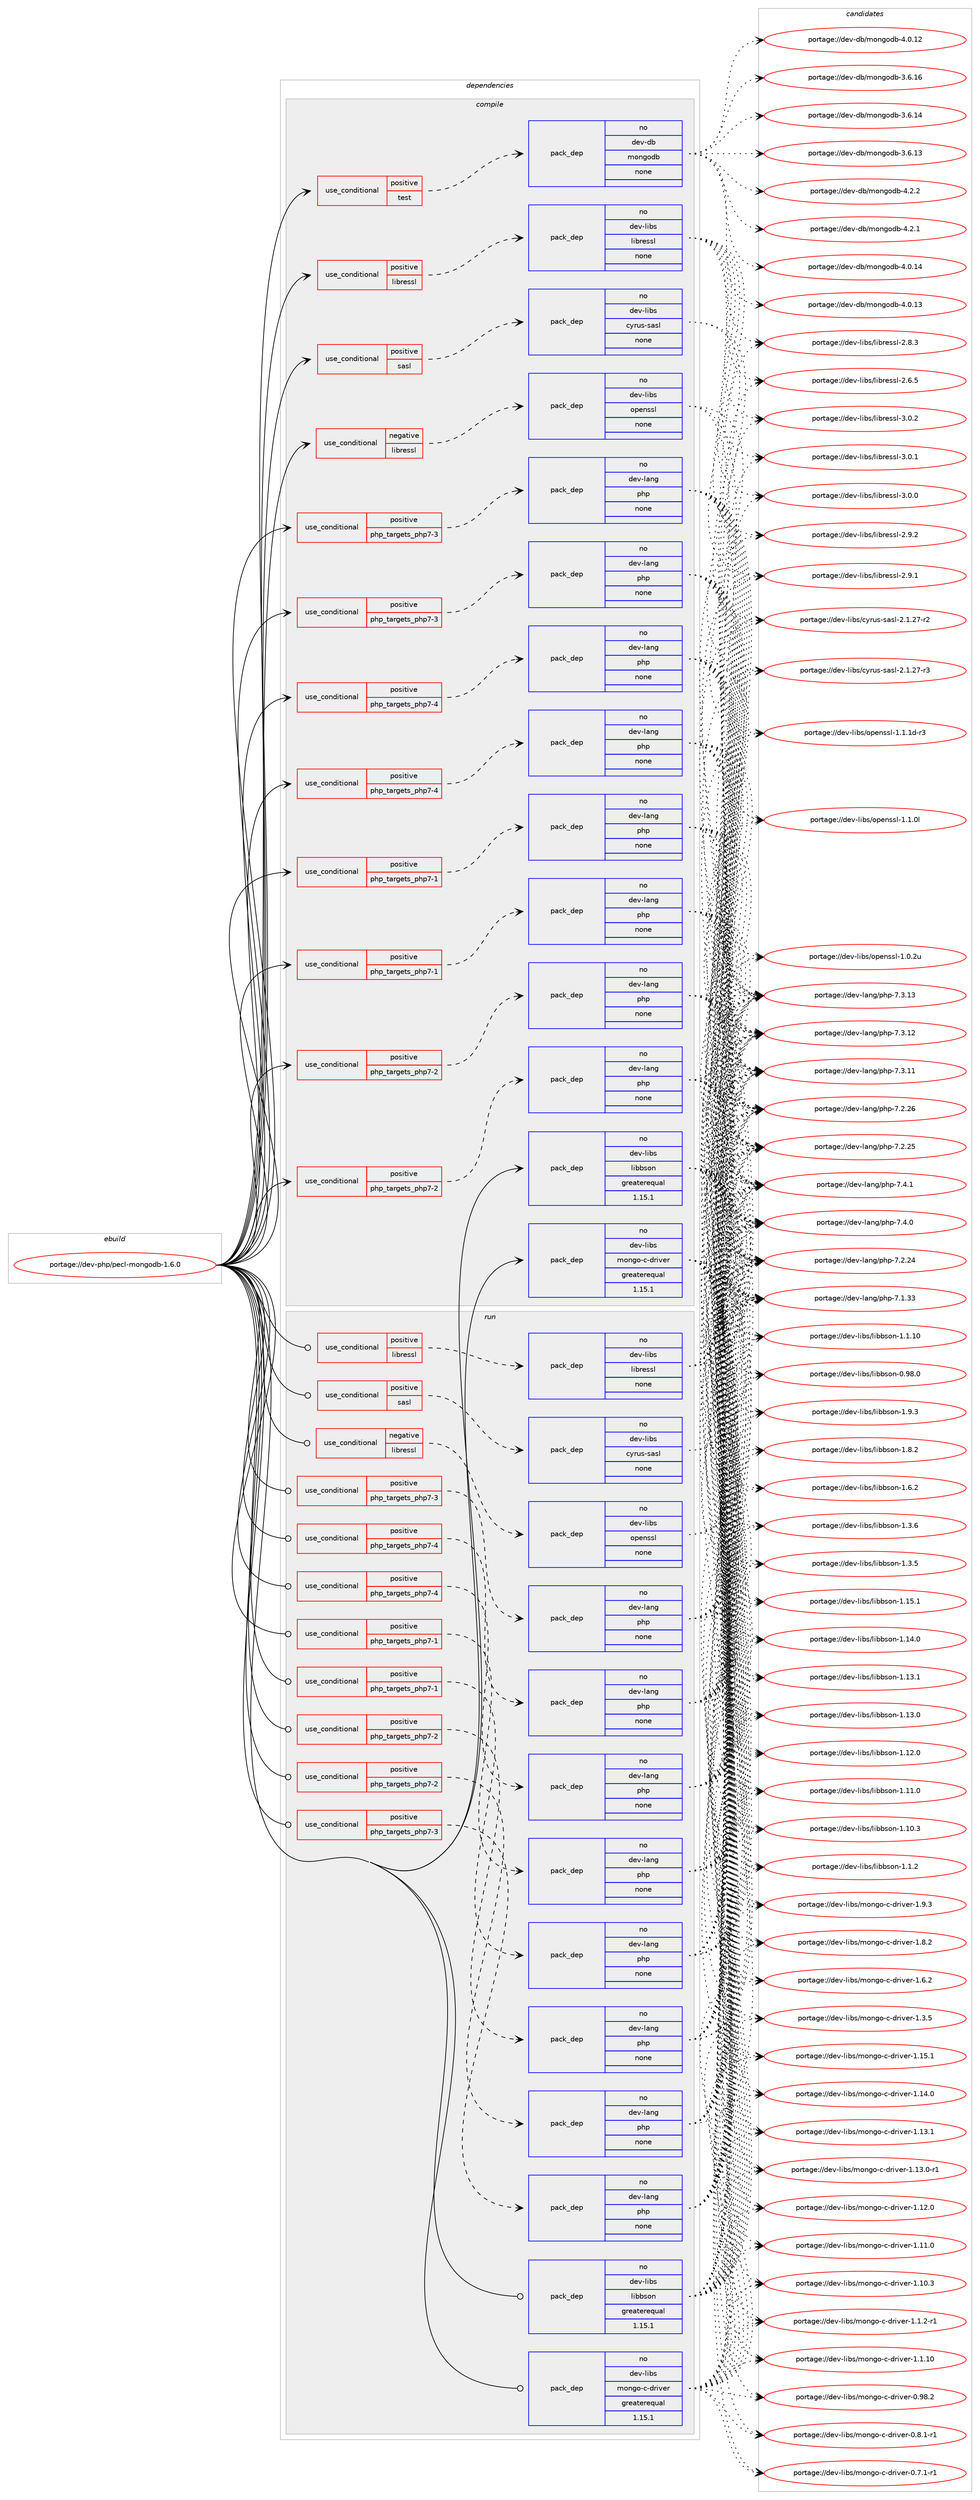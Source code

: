 digraph prolog {

# *************
# Graph options
# *************

newrank=true;
concentrate=true;
compound=true;
graph [rankdir=LR,fontname=Helvetica,fontsize=10,ranksep=1.5];#, ranksep=2.5, nodesep=0.2];
edge  [arrowhead=vee];
node  [fontname=Helvetica,fontsize=10];

# **********
# The ebuild
# **********

subgraph cluster_leftcol {
color=gray;
label=<<i>ebuild</i>>;
id [label="portage://dev-php/pecl-mongodb-1.6.0", color=red, width=4, href="../dev-php/pecl-mongodb-1.6.0.svg"];
}

# ****************
# The dependencies
# ****************

subgraph cluster_midcol {
color=gray;
label=<<i>dependencies</i>>;
subgraph cluster_compile {
fillcolor="#eeeeee";
style=filled;
label=<<i>compile</i>>;
subgraph cond120418 {
dependency475818 [label=<<TABLE BORDER="0" CELLBORDER="1" CELLSPACING="0" CELLPADDING="4"><TR><TD ROWSPAN="3" CELLPADDING="10">use_conditional</TD></TR><TR><TD>negative</TD></TR><TR><TD>libressl</TD></TR></TABLE>>, shape=none, color=red];
subgraph pack350371 {
dependency475819 [label=<<TABLE BORDER="0" CELLBORDER="1" CELLSPACING="0" CELLPADDING="4" WIDTH="220"><TR><TD ROWSPAN="6" CELLPADDING="30">pack_dep</TD></TR><TR><TD WIDTH="110">no</TD></TR><TR><TD>dev-libs</TD></TR><TR><TD>openssl</TD></TR><TR><TD>none</TD></TR><TR><TD></TD></TR></TABLE>>, shape=none, color=blue];
}
dependency475818:e -> dependency475819:w [weight=20,style="dashed",arrowhead="vee"];
}
id:e -> dependency475818:w [weight=20,style="solid",arrowhead="vee"];
subgraph cond120419 {
dependency475820 [label=<<TABLE BORDER="0" CELLBORDER="1" CELLSPACING="0" CELLPADDING="4"><TR><TD ROWSPAN="3" CELLPADDING="10">use_conditional</TD></TR><TR><TD>positive</TD></TR><TR><TD>libressl</TD></TR></TABLE>>, shape=none, color=red];
subgraph pack350372 {
dependency475821 [label=<<TABLE BORDER="0" CELLBORDER="1" CELLSPACING="0" CELLPADDING="4" WIDTH="220"><TR><TD ROWSPAN="6" CELLPADDING="30">pack_dep</TD></TR><TR><TD WIDTH="110">no</TD></TR><TR><TD>dev-libs</TD></TR><TR><TD>libressl</TD></TR><TR><TD>none</TD></TR><TR><TD></TD></TR></TABLE>>, shape=none, color=blue];
}
dependency475820:e -> dependency475821:w [weight=20,style="dashed",arrowhead="vee"];
}
id:e -> dependency475820:w [weight=20,style="solid",arrowhead="vee"];
subgraph cond120420 {
dependency475822 [label=<<TABLE BORDER="0" CELLBORDER="1" CELLSPACING="0" CELLPADDING="4"><TR><TD ROWSPAN="3" CELLPADDING="10">use_conditional</TD></TR><TR><TD>positive</TD></TR><TR><TD>php_targets_php7-1</TD></TR></TABLE>>, shape=none, color=red];
subgraph pack350373 {
dependency475823 [label=<<TABLE BORDER="0" CELLBORDER="1" CELLSPACING="0" CELLPADDING="4" WIDTH="220"><TR><TD ROWSPAN="6" CELLPADDING="30">pack_dep</TD></TR><TR><TD WIDTH="110">no</TD></TR><TR><TD>dev-lang</TD></TR><TR><TD>php</TD></TR><TR><TD>none</TD></TR><TR><TD></TD></TR></TABLE>>, shape=none, color=blue];
}
dependency475822:e -> dependency475823:w [weight=20,style="dashed",arrowhead="vee"];
}
id:e -> dependency475822:w [weight=20,style="solid",arrowhead="vee"];
subgraph cond120421 {
dependency475824 [label=<<TABLE BORDER="0" CELLBORDER="1" CELLSPACING="0" CELLPADDING="4"><TR><TD ROWSPAN="3" CELLPADDING="10">use_conditional</TD></TR><TR><TD>positive</TD></TR><TR><TD>php_targets_php7-1</TD></TR></TABLE>>, shape=none, color=red];
subgraph pack350374 {
dependency475825 [label=<<TABLE BORDER="0" CELLBORDER="1" CELLSPACING="0" CELLPADDING="4" WIDTH="220"><TR><TD ROWSPAN="6" CELLPADDING="30">pack_dep</TD></TR><TR><TD WIDTH="110">no</TD></TR><TR><TD>dev-lang</TD></TR><TR><TD>php</TD></TR><TR><TD>none</TD></TR><TR><TD></TD></TR></TABLE>>, shape=none, color=blue];
}
dependency475824:e -> dependency475825:w [weight=20,style="dashed",arrowhead="vee"];
}
id:e -> dependency475824:w [weight=20,style="solid",arrowhead="vee"];
subgraph cond120422 {
dependency475826 [label=<<TABLE BORDER="0" CELLBORDER="1" CELLSPACING="0" CELLPADDING="4"><TR><TD ROWSPAN="3" CELLPADDING="10">use_conditional</TD></TR><TR><TD>positive</TD></TR><TR><TD>php_targets_php7-2</TD></TR></TABLE>>, shape=none, color=red];
subgraph pack350375 {
dependency475827 [label=<<TABLE BORDER="0" CELLBORDER="1" CELLSPACING="0" CELLPADDING="4" WIDTH="220"><TR><TD ROWSPAN="6" CELLPADDING="30">pack_dep</TD></TR><TR><TD WIDTH="110">no</TD></TR><TR><TD>dev-lang</TD></TR><TR><TD>php</TD></TR><TR><TD>none</TD></TR><TR><TD></TD></TR></TABLE>>, shape=none, color=blue];
}
dependency475826:e -> dependency475827:w [weight=20,style="dashed",arrowhead="vee"];
}
id:e -> dependency475826:w [weight=20,style="solid",arrowhead="vee"];
subgraph cond120423 {
dependency475828 [label=<<TABLE BORDER="0" CELLBORDER="1" CELLSPACING="0" CELLPADDING="4"><TR><TD ROWSPAN="3" CELLPADDING="10">use_conditional</TD></TR><TR><TD>positive</TD></TR><TR><TD>php_targets_php7-2</TD></TR></TABLE>>, shape=none, color=red];
subgraph pack350376 {
dependency475829 [label=<<TABLE BORDER="0" CELLBORDER="1" CELLSPACING="0" CELLPADDING="4" WIDTH="220"><TR><TD ROWSPAN="6" CELLPADDING="30">pack_dep</TD></TR><TR><TD WIDTH="110">no</TD></TR><TR><TD>dev-lang</TD></TR><TR><TD>php</TD></TR><TR><TD>none</TD></TR><TR><TD></TD></TR></TABLE>>, shape=none, color=blue];
}
dependency475828:e -> dependency475829:w [weight=20,style="dashed",arrowhead="vee"];
}
id:e -> dependency475828:w [weight=20,style="solid",arrowhead="vee"];
subgraph cond120424 {
dependency475830 [label=<<TABLE BORDER="0" CELLBORDER="1" CELLSPACING="0" CELLPADDING="4"><TR><TD ROWSPAN="3" CELLPADDING="10">use_conditional</TD></TR><TR><TD>positive</TD></TR><TR><TD>php_targets_php7-3</TD></TR></TABLE>>, shape=none, color=red];
subgraph pack350377 {
dependency475831 [label=<<TABLE BORDER="0" CELLBORDER="1" CELLSPACING="0" CELLPADDING="4" WIDTH="220"><TR><TD ROWSPAN="6" CELLPADDING="30">pack_dep</TD></TR><TR><TD WIDTH="110">no</TD></TR><TR><TD>dev-lang</TD></TR><TR><TD>php</TD></TR><TR><TD>none</TD></TR><TR><TD></TD></TR></TABLE>>, shape=none, color=blue];
}
dependency475830:e -> dependency475831:w [weight=20,style="dashed",arrowhead="vee"];
}
id:e -> dependency475830:w [weight=20,style="solid",arrowhead="vee"];
subgraph cond120425 {
dependency475832 [label=<<TABLE BORDER="0" CELLBORDER="1" CELLSPACING="0" CELLPADDING="4"><TR><TD ROWSPAN="3" CELLPADDING="10">use_conditional</TD></TR><TR><TD>positive</TD></TR><TR><TD>php_targets_php7-3</TD></TR></TABLE>>, shape=none, color=red];
subgraph pack350378 {
dependency475833 [label=<<TABLE BORDER="0" CELLBORDER="1" CELLSPACING="0" CELLPADDING="4" WIDTH="220"><TR><TD ROWSPAN="6" CELLPADDING="30">pack_dep</TD></TR><TR><TD WIDTH="110">no</TD></TR><TR><TD>dev-lang</TD></TR><TR><TD>php</TD></TR><TR><TD>none</TD></TR><TR><TD></TD></TR></TABLE>>, shape=none, color=blue];
}
dependency475832:e -> dependency475833:w [weight=20,style="dashed",arrowhead="vee"];
}
id:e -> dependency475832:w [weight=20,style="solid",arrowhead="vee"];
subgraph cond120426 {
dependency475834 [label=<<TABLE BORDER="0" CELLBORDER="1" CELLSPACING="0" CELLPADDING="4"><TR><TD ROWSPAN="3" CELLPADDING="10">use_conditional</TD></TR><TR><TD>positive</TD></TR><TR><TD>php_targets_php7-4</TD></TR></TABLE>>, shape=none, color=red];
subgraph pack350379 {
dependency475835 [label=<<TABLE BORDER="0" CELLBORDER="1" CELLSPACING="0" CELLPADDING="4" WIDTH="220"><TR><TD ROWSPAN="6" CELLPADDING="30">pack_dep</TD></TR><TR><TD WIDTH="110">no</TD></TR><TR><TD>dev-lang</TD></TR><TR><TD>php</TD></TR><TR><TD>none</TD></TR><TR><TD></TD></TR></TABLE>>, shape=none, color=blue];
}
dependency475834:e -> dependency475835:w [weight=20,style="dashed",arrowhead="vee"];
}
id:e -> dependency475834:w [weight=20,style="solid",arrowhead="vee"];
subgraph cond120427 {
dependency475836 [label=<<TABLE BORDER="0" CELLBORDER="1" CELLSPACING="0" CELLPADDING="4"><TR><TD ROWSPAN="3" CELLPADDING="10">use_conditional</TD></TR><TR><TD>positive</TD></TR><TR><TD>php_targets_php7-4</TD></TR></TABLE>>, shape=none, color=red];
subgraph pack350380 {
dependency475837 [label=<<TABLE BORDER="0" CELLBORDER="1" CELLSPACING="0" CELLPADDING="4" WIDTH="220"><TR><TD ROWSPAN="6" CELLPADDING="30">pack_dep</TD></TR><TR><TD WIDTH="110">no</TD></TR><TR><TD>dev-lang</TD></TR><TR><TD>php</TD></TR><TR><TD>none</TD></TR><TR><TD></TD></TR></TABLE>>, shape=none, color=blue];
}
dependency475836:e -> dependency475837:w [weight=20,style="dashed",arrowhead="vee"];
}
id:e -> dependency475836:w [weight=20,style="solid",arrowhead="vee"];
subgraph cond120428 {
dependency475838 [label=<<TABLE BORDER="0" CELLBORDER="1" CELLSPACING="0" CELLPADDING="4"><TR><TD ROWSPAN="3" CELLPADDING="10">use_conditional</TD></TR><TR><TD>positive</TD></TR><TR><TD>sasl</TD></TR></TABLE>>, shape=none, color=red];
subgraph pack350381 {
dependency475839 [label=<<TABLE BORDER="0" CELLBORDER="1" CELLSPACING="0" CELLPADDING="4" WIDTH="220"><TR><TD ROWSPAN="6" CELLPADDING="30">pack_dep</TD></TR><TR><TD WIDTH="110">no</TD></TR><TR><TD>dev-libs</TD></TR><TR><TD>cyrus-sasl</TD></TR><TR><TD>none</TD></TR><TR><TD></TD></TR></TABLE>>, shape=none, color=blue];
}
dependency475838:e -> dependency475839:w [weight=20,style="dashed",arrowhead="vee"];
}
id:e -> dependency475838:w [weight=20,style="solid",arrowhead="vee"];
subgraph cond120429 {
dependency475840 [label=<<TABLE BORDER="0" CELLBORDER="1" CELLSPACING="0" CELLPADDING="4"><TR><TD ROWSPAN="3" CELLPADDING="10">use_conditional</TD></TR><TR><TD>positive</TD></TR><TR><TD>test</TD></TR></TABLE>>, shape=none, color=red];
subgraph pack350382 {
dependency475841 [label=<<TABLE BORDER="0" CELLBORDER="1" CELLSPACING="0" CELLPADDING="4" WIDTH="220"><TR><TD ROWSPAN="6" CELLPADDING="30">pack_dep</TD></TR><TR><TD WIDTH="110">no</TD></TR><TR><TD>dev-db</TD></TR><TR><TD>mongodb</TD></TR><TR><TD>none</TD></TR><TR><TD></TD></TR></TABLE>>, shape=none, color=blue];
}
dependency475840:e -> dependency475841:w [weight=20,style="dashed",arrowhead="vee"];
}
id:e -> dependency475840:w [weight=20,style="solid",arrowhead="vee"];
subgraph pack350383 {
dependency475842 [label=<<TABLE BORDER="0" CELLBORDER="1" CELLSPACING="0" CELLPADDING="4" WIDTH="220"><TR><TD ROWSPAN="6" CELLPADDING="30">pack_dep</TD></TR><TR><TD WIDTH="110">no</TD></TR><TR><TD>dev-libs</TD></TR><TR><TD>libbson</TD></TR><TR><TD>greaterequal</TD></TR><TR><TD>1.15.1</TD></TR></TABLE>>, shape=none, color=blue];
}
id:e -> dependency475842:w [weight=20,style="solid",arrowhead="vee"];
subgraph pack350384 {
dependency475843 [label=<<TABLE BORDER="0" CELLBORDER="1" CELLSPACING="0" CELLPADDING="4" WIDTH="220"><TR><TD ROWSPAN="6" CELLPADDING="30">pack_dep</TD></TR><TR><TD WIDTH="110">no</TD></TR><TR><TD>dev-libs</TD></TR><TR><TD>mongo-c-driver</TD></TR><TR><TD>greaterequal</TD></TR><TR><TD>1.15.1</TD></TR></TABLE>>, shape=none, color=blue];
}
id:e -> dependency475843:w [weight=20,style="solid",arrowhead="vee"];
}
subgraph cluster_compileandrun {
fillcolor="#eeeeee";
style=filled;
label=<<i>compile and run</i>>;
}
subgraph cluster_run {
fillcolor="#eeeeee";
style=filled;
label=<<i>run</i>>;
subgraph cond120430 {
dependency475844 [label=<<TABLE BORDER="0" CELLBORDER="1" CELLSPACING="0" CELLPADDING="4"><TR><TD ROWSPAN="3" CELLPADDING="10">use_conditional</TD></TR><TR><TD>negative</TD></TR><TR><TD>libressl</TD></TR></TABLE>>, shape=none, color=red];
subgraph pack350385 {
dependency475845 [label=<<TABLE BORDER="0" CELLBORDER="1" CELLSPACING="0" CELLPADDING="4" WIDTH="220"><TR><TD ROWSPAN="6" CELLPADDING="30">pack_dep</TD></TR><TR><TD WIDTH="110">no</TD></TR><TR><TD>dev-libs</TD></TR><TR><TD>openssl</TD></TR><TR><TD>none</TD></TR><TR><TD></TD></TR></TABLE>>, shape=none, color=blue];
}
dependency475844:e -> dependency475845:w [weight=20,style="dashed",arrowhead="vee"];
}
id:e -> dependency475844:w [weight=20,style="solid",arrowhead="odot"];
subgraph cond120431 {
dependency475846 [label=<<TABLE BORDER="0" CELLBORDER="1" CELLSPACING="0" CELLPADDING="4"><TR><TD ROWSPAN="3" CELLPADDING="10">use_conditional</TD></TR><TR><TD>positive</TD></TR><TR><TD>libressl</TD></TR></TABLE>>, shape=none, color=red];
subgraph pack350386 {
dependency475847 [label=<<TABLE BORDER="0" CELLBORDER="1" CELLSPACING="0" CELLPADDING="4" WIDTH="220"><TR><TD ROWSPAN="6" CELLPADDING="30">pack_dep</TD></TR><TR><TD WIDTH="110">no</TD></TR><TR><TD>dev-libs</TD></TR><TR><TD>libressl</TD></TR><TR><TD>none</TD></TR><TR><TD></TD></TR></TABLE>>, shape=none, color=blue];
}
dependency475846:e -> dependency475847:w [weight=20,style="dashed",arrowhead="vee"];
}
id:e -> dependency475846:w [weight=20,style="solid",arrowhead="odot"];
subgraph cond120432 {
dependency475848 [label=<<TABLE BORDER="0" CELLBORDER="1" CELLSPACING="0" CELLPADDING="4"><TR><TD ROWSPAN="3" CELLPADDING="10">use_conditional</TD></TR><TR><TD>positive</TD></TR><TR><TD>php_targets_php7-1</TD></TR></TABLE>>, shape=none, color=red];
subgraph pack350387 {
dependency475849 [label=<<TABLE BORDER="0" CELLBORDER="1" CELLSPACING="0" CELLPADDING="4" WIDTH="220"><TR><TD ROWSPAN="6" CELLPADDING="30">pack_dep</TD></TR><TR><TD WIDTH="110">no</TD></TR><TR><TD>dev-lang</TD></TR><TR><TD>php</TD></TR><TR><TD>none</TD></TR><TR><TD></TD></TR></TABLE>>, shape=none, color=blue];
}
dependency475848:e -> dependency475849:w [weight=20,style="dashed",arrowhead="vee"];
}
id:e -> dependency475848:w [weight=20,style="solid",arrowhead="odot"];
subgraph cond120433 {
dependency475850 [label=<<TABLE BORDER="0" CELLBORDER="1" CELLSPACING="0" CELLPADDING="4"><TR><TD ROWSPAN="3" CELLPADDING="10">use_conditional</TD></TR><TR><TD>positive</TD></TR><TR><TD>php_targets_php7-1</TD></TR></TABLE>>, shape=none, color=red];
subgraph pack350388 {
dependency475851 [label=<<TABLE BORDER="0" CELLBORDER="1" CELLSPACING="0" CELLPADDING="4" WIDTH="220"><TR><TD ROWSPAN="6" CELLPADDING="30">pack_dep</TD></TR><TR><TD WIDTH="110">no</TD></TR><TR><TD>dev-lang</TD></TR><TR><TD>php</TD></TR><TR><TD>none</TD></TR><TR><TD></TD></TR></TABLE>>, shape=none, color=blue];
}
dependency475850:e -> dependency475851:w [weight=20,style="dashed",arrowhead="vee"];
}
id:e -> dependency475850:w [weight=20,style="solid",arrowhead="odot"];
subgraph cond120434 {
dependency475852 [label=<<TABLE BORDER="0" CELLBORDER="1" CELLSPACING="0" CELLPADDING="4"><TR><TD ROWSPAN="3" CELLPADDING="10">use_conditional</TD></TR><TR><TD>positive</TD></TR><TR><TD>php_targets_php7-2</TD></TR></TABLE>>, shape=none, color=red];
subgraph pack350389 {
dependency475853 [label=<<TABLE BORDER="0" CELLBORDER="1" CELLSPACING="0" CELLPADDING="4" WIDTH="220"><TR><TD ROWSPAN="6" CELLPADDING="30">pack_dep</TD></TR><TR><TD WIDTH="110">no</TD></TR><TR><TD>dev-lang</TD></TR><TR><TD>php</TD></TR><TR><TD>none</TD></TR><TR><TD></TD></TR></TABLE>>, shape=none, color=blue];
}
dependency475852:e -> dependency475853:w [weight=20,style="dashed",arrowhead="vee"];
}
id:e -> dependency475852:w [weight=20,style="solid",arrowhead="odot"];
subgraph cond120435 {
dependency475854 [label=<<TABLE BORDER="0" CELLBORDER="1" CELLSPACING="0" CELLPADDING="4"><TR><TD ROWSPAN="3" CELLPADDING="10">use_conditional</TD></TR><TR><TD>positive</TD></TR><TR><TD>php_targets_php7-2</TD></TR></TABLE>>, shape=none, color=red];
subgraph pack350390 {
dependency475855 [label=<<TABLE BORDER="0" CELLBORDER="1" CELLSPACING="0" CELLPADDING="4" WIDTH="220"><TR><TD ROWSPAN="6" CELLPADDING="30">pack_dep</TD></TR><TR><TD WIDTH="110">no</TD></TR><TR><TD>dev-lang</TD></TR><TR><TD>php</TD></TR><TR><TD>none</TD></TR><TR><TD></TD></TR></TABLE>>, shape=none, color=blue];
}
dependency475854:e -> dependency475855:w [weight=20,style="dashed",arrowhead="vee"];
}
id:e -> dependency475854:w [weight=20,style="solid",arrowhead="odot"];
subgraph cond120436 {
dependency475856 [label=<<TABLE BORDER="0" CELLBORDER="1" CELLSPACING="0" CELLPADDING="4"><TR><TD ROWSPAN="3" CELLPADDING="10">use_conditional</TD></TR><TR><TD>positive</TD></TR><TR><TD>php_targets_php7-3</TD></TR></TABLE>>, shape=none, color=red];
subgraph pack350391 {
dependency475857 [label=<<TABLE BORDER="0" CELLBORDER="1" CELLSPACING="0" CELLPADDING="4" WIDTH="220"><TR><TD ROWSPAN="6" CELLPADDING="30">pack_dep</TD></TR><TR><TD WIDTH="110">no</TD></TR><TR><TD>dev-lang</TD></TR><TR><TD>php</TD></TR><TR><TD>none</TD></TR><TR><TD></TD></TR></TABLE>>, shape=none, color=blue];
}
dependency475856:e -> dependency475857:w [weight=20,style="dashed",arrowhead="vee"];
}
id:e -> dependency475856:w [weight=20,style="solid",arrowhead="odot"];
subgraph cond120437 {
dependency475858 [label=<<TABLE BORDER="0" CELLBORDER="1" CELLSPACING="0" CELLPADDING="4"><TR><TD ROWSPAN="3" CELLPADDING="10">use_conditional</TD></TR><TR><TD>positive</TD></TR><TR><TD>php_targets_php7-3</TD></TR></TABLE>>, shape=none, color=red];
subgraph pack350392 {
dependency475859 [label=<<TABLE BORDER="0" CELLBORDER="1" CELLSPACING="0" CELLPADDING="4" WIDTH="220"><TR><TD ROWSPAN="6" CELLPADDING="30">pack_dep</TD></TR><TR><TD WIDTH="110">no</TD></TR><TR><TD>dev-lang</TD></TR><TR><TD>php</TD></TR><TR><TD>none</TD></TR><TR><TD></TD></TR></TABLE>>, shape=none, color=blue];
}
dependency475858:e -> dependency475859:w [weight=20,style="dashed",arrowhead="vee"];
}
id:e -> dependency475858:w [weight=20,style="solid",arrowhead="odot"];
subgraph cond120438 {
dependency475860 [label=<<TABLE BORDER="0" CELLBORDER="1" CELLSPACING="0" CELLPADDING="4"><TR><TD ROWSPAN="3" CELLPADDING="10">use_conditional</TD></TR><TR><TD>positive</TD></TR><TR><TD>php_targets_php7-4</TD></TR></TABLE>>, shape=none, color=red];
subgraph pack350393 {
dependency475861 [label=<<TABLE BORDER="0" CELLBORDER="1" CELLSPACING="0" CELLPADDING="4" WIDTH="220"><TR><TD ROWSPAN="6" CELLPADDING="30">pack_dep</TD></TR><TR><TD WIDTH="110">no</TD></TR><TR><TD>dev-lang</TD></TR><TR><TD>php</TD></TR><TR><TD>none</TD></TR><TR><TD></TD></TR></TABLE>>, shape=none, color=blue];
}
dependency475860:e -> dependency475861:w [weight=20,style="dashed",arrowhead="vee"];
}
id:e -> dependency475860:w [weight=20,style="solid",arrowhead="odot"];
subgraph cond120439 {
dependency475862 [label=<<TABLE BORDER="0" CELLBORDER="1" CELLSPACING="0" CELLPADDING="4"><TR><TD ROWSPAN="3" CELLPADDING="10">use_conditional</TD></TR><TR><TD>positive</TD></TR><TR><TD>php_targets_php7-4</TD></TR></TABLE>>, shape=none, color=red];
subgraph pack350394 {
dependency475863 [label=<<TABLE BORDER="0" CELLBORDER="1" CELLSPACING="0" CELLPADDING="4" WIDTH="220"><TR><TD ROWSPAN="6" CELLPADDING="30">pack_dep</TD></TR><TR><TD WIDTH="110">no</TD></TR><TR><TD>dev-lang</TD></TR><TR><TD>php</TD></TR><TR><TD>none</TD></TR><TR><TD></TD></TR></TABLE>>, shape=none, color=blue];
}
dependency475862:e -> dependency475863:w [weight=20,style="dashed",arrowhead="vee"];
}
id:e -> dependency475862:w [weight=20,style="solid",arrowhead="odot"];
subgraph cond120440 {
dependency475864 [label=<<TABLE BORDER="0" CELLBORDER="1" CELLSPACING="0" CELLPADDING="4"><TR><TD ROWSPAN="3" CELLPADDING="10">use_conditional</TD></TR><TR><TD>positive</TD></TR><TR><TD>sasl</TD></TR></TABLE>>, shape=none, color=red];
subgraph pack350395 {
dependency475865 [label=<<TABLE BORDER="0" CELLBORDER="1" CELLSPACING="0" CELLPADDING="4" WIDTH="220"><TR><TD ROWSPAN="6" CELLPADDING="30">pack_dep</TD></TR><TR><TD WIDTH="110">no</TD></TR><TR><TD>dev-libs</TD></TR><TR><TD>cyrus-sasl</TD></TR><TR><TD>none</TD></TR><TR><TD></TD></TR></TABLE>>, shape=none, color=blue];
}
dependency475864:e -> dependency475865:w [weight=20,style="dashed",arrowhead="vee"];
}
id:e -> dependency475864:w [weight=20,style="solid",arrowhead="odot"];
subgraph pack350396 {
dependency475866 [label=<<TABLE BORDER="0" CELLBORDER="1" CELLSPACING="0" CELLPADDING="4" WIDTH="220"><TR><TD ROWSPAN="6" CELLPADDING="30">pack_dep</TD></TR><TR><TD WIDTH="110">no</TD></TR><TR><TD>dev-libs</TD></TR><TR><TD>libbson</TD></TR><TR><TD>greaterequal</TD></TR><TR><TD>1.15.1</TD></TR></TABLE>>, shape=none, color=blue];
}
id:e -> dependency475866:w [weight=20,style="solid",arrowhead="odot"];
subgraph pack350397 {
dependency475867 [label=<<TABLE BORDER="0" CELLBORDER="1" CELLSPACING="0" CELLPADDING="4" WIDTH="220"><TR><TD ROWSPAN="6" CELLPADDING="30">pack_dep</TD></TR><TR><TD WIDTH="110">no</TD></TR><TR><TD>dev-libs</TD></TR><TR><TD>mongo-c-driver</TD></TR><TR><TD>greaterequal</TD></TR><TR><TD>1.15.1</TD></TR></TABLE>>, shape=none, color=blue];
}
id:e -> dependency475867:w [weight=20,style="solid",arrowhead="odot"];
}
}

# **************
# The candidates
# **************

subgraph cluster_choices {
rank=same;
color=gray;
label=<<i>candidates</i>>;

subgraph choice350371 {
color=black;
nodesep=1;
choice1001011184510810598115471111121011101151151084549464946491004511451 [label="portage://dev-libs/openssl-1.1.1d-r3", color=red, width=4,href="../dev-libs/openssl-1.1.1d-r3.svg"];
choice100101118451081059811547111112101110115115108454946494648108 [label="portage://dev-libs/openssl-1.1.0l", color=red, width=4,href="../dev-libs/openssl-1.1.0l.svg"];
choice100101118451081059811547111112101110115115108454946484650117 [label="portage://dev-libs/openssl-1.0.2u", color=red, width=4,href="../dev-libs/openssl-1.0.2u.svg"];
dependency475819:e -> choice1001011184510810598115471111121011101151151084549464946491004511451:w [style=dotted,weight="100"];
dependency475819:e -> choice100101118451081059811547111112101110115115108454946494648108:w [style=dotted,weight="100"];
dependency475819:e -> choice100101118451081059811547111112101110115115108454946484650117:w [style=dotted,weight="100"];
}
subgraph choice350372 {
color=black;
nodesep=1;
choice10010111845108105981154710810598114101115115108455146484650 [label="portage://dev-libs/libressl-3.0.2", color=red, width=4,href="../dev-libs/libressl-3.0.2.svg"];
choice10010111845108105981154710810598114101115115108455146484649 [label="portage://dev-libs/libressl-3.0.1", color=red, width=4,href="../dev-libs/libressl-3.0.1.svg"];
choice10010111845108105981154710810598114101115115108455146484648 [label="portage://dev-libs/libressl-3.0.0", color=red, width=4,href="../dev-libs/libressl-3.0.0.svg"];
choice10010111845108105981154710810598114101115115108455046574650 [label="portage://dev-libs/libressl-2.9.2", color=red, width=4,href="../dev-libs/libressl-2.9.2.svg"];
choice10010111845108105981154710810598114101115115108455046574649 [label="portage://dev-libs/libressl-2.9.1", color=red, width=4,href="../dev-libs/libressl-2.9.1.svg"];
choice10010111845108105981154710810598114101115115108455046564651 [label="portage://dev-libs/libressl-2.8.3", color=red, width=4,href="../dev-libs/libressl-2.8.3.svg"];
choice10010111845108105981154710810598114101115115108455046544653 [label="portage://dev-libs/libressl-2.6.5", color=red, width=4,href="../dev-libs/libressl-2.6.5.svg"];
dependency475821:e -> choice10010111845108105981154710810598114101115115108455146484650:w [style=dotted,weight="100"];
dependency475821:e -> choice10010111845108105981154710810598114101115115108455146484649:w [style=dotted,weight="100"];
dependency475821:e -> choice10010111845108105981154710810598114101115115108455146484648:w [style=dotted,weight="100"];
dependency475821:e -> choice10010111845108105981154710810598114101115115108455046574650:w [style=dotted,weight="100"];
dependency475821:e -> choice10010111845108105981154710810598114101115115108455046574649:w [style=dotted,weight="100"];
dependency475821:e -> choice10010111845108105981154710810598114101115115108455046564651:w [style=dotted,weight="100"];
dependency475821:e -> choice10010111845108105981154710810598114101115115108455046544653:w [style=dotted,weight="100"];
}
subgraph choice350373 {
color=black;
nodesep=1;
choice100101118451089711010347112104112455546524649 [label="portage://dev-lang/php-7.4.1", color=red, width=4,href="../dev-lang/php-7.4.1.svg"];
choice100101118451089711010347112104112455546524648 [label="portage://dev-lang/php-7.4.0", color=red, width=4,href="../dev-lang/php-7.4.0.svg"];
choice10010111845108971101034711210411245554651464951 [label="portage://dev-lang/php-7.3.13", color=red, width=4,href="../dev-lang/php-7.3.13.svg"];
choice10010111845108971101034711210411245554651464950 [label="portage://dev-lang/php-7.3.12", color=red, width=4,href="../dev-lang/php-7.3.12.svg"];
choice10010111845108971101034711210411245554651464949 [label="portage://dev-lang/php-7.3.11", color=red, width=4,href="../dev-lang/php-7.3.11.svg"];
choice10010111845108971101034711210411245554650465054 [label="portage://dev-lang/php-7.2.26", color=red, width=4,href="../dev-lang/php-7.2.26.svg"];
choice10010111845108971101034711210411245554650465053 [label="portage://dev-lang/php-7.2.25", color=red, width=4,href="../dev-lang/php-7.2.25.svg"];
choice10010111845108971101034711210411245554650465052 [label="portage://dev-lang/php-7.2.24", color=red, width=4,href="../dev-lang/php-7.2.24.svg"];
choice10010111845108971101034711210411245554649465151 [label="portage://dev-lang/php-7.1.33", color=red, width=4,href="../dev-lang/php-7.1.33.svg"];
dependency475823:e -> choice100101118451089711010347112104112455546524649:w [style=dotted,weight="100"];
dependency475823:e -> choice100101118451089711010347112104112455546524648:w [style=dotted,weight="100"];
dependency475823:e -> choice10010111845108971101034711210411245554651464951:w [style=dotted,weight="100"];
dependency475823:e -> choice10010111845108971101034711210411245554651464950:w [style=dotted,weight="100"];
dependency475823:e -> choice10010111845108971101034711210411245554651464949:w [style=dotted,weight="100"];
dependency475823:e -> choice10010111845108971101034711210411245554650465054:w [style=dotted,weight="100"];
dependency475823:e -> choice10010111845108971101034711210411245554650465053:w [style=dotted,weight="100"];
dependency475823:e -> choice10010111845108971101034711210411245554650465052:w [style=dotted,weight="100"];
dependency475823:e -> choice10010111845108971101034711210411245554649465151:w [style=dotted,weight="100"];
}
subgraph choice350374 {
color=black;
nodesep=1;
choice100101118451089711010347112104112455546524649 [label="portage://dev-lang/php-7.4.1", color=red, width=4,href="../dev-lang/php-7.4.1.svg"];
choice100101118451089711010347112104112455546524648 [label="portage://dev-lang/php-7.4.0", color=red, width=4,href="../dev-lang/php-7.4.0.svg"];
choice10010111845108971101034711210411245554651464951 [label="portage://dev-lang/php-7.3.13", color=red, width=4,href="../dev-lang/php-7.3.13.svg"];
choice10010111845108971101034711210411245554651464950 [label="portage://dev-lang/php-7.3.12", color=red, width=4,href="../dev-lang/php-7.3.12.svg"];
choice10010111845108971101034711210411245554651464949 [label="portage://dev-lang/php-7.3.11", color=red, width=4,href="../dev-lang/php-7.3.11.svg"];
choice10010111845108971101034711210411245554650465054 [label="portage://dev-lang/php-7.2.26", color=red, width=4,href="../dev-lang/php-7.2.26.svg"];
choice10010111845108971101034711210411245554650465053 [label="portage://dev-lang/php-7.2.25", color=red, width=4,href="../dev-lang/php-7.2.25.svg"];
choice10010111845108971101034711210411245554650465052 [label="portage://dev-lang/php-7.2.24", color=red, width=4,href="../dev-lang/php-7.2.24.svg"];
choice10010111845108971101034711210411245554649465151 [label="portage://dev-lang/php-7.1.33", color=red, width=4,href="../dev-lang/php-7.1.33.svg"];
dependency475825:e -> choice100101118451089711010347112104112455546524649:w [style=dotted,weight="100"];
dependency475825:e -> choice100101118451089711010347112104112455546524648:w [style=dotted,weight="100"];
dependency475825:e -> choice10010111845108971101034711210411245554651464951:w [style=dotted,weight="100"];
dependency475825:e -> choice10010111845108971101034711210411245554651464950:w [style=dotted,weight="100"];
dependency475825:e -> choice10010111845108971101034711210411245554651464949:w [style=dotted,weight="100"];
dependency475825:e -> choice10010111845108971101034711210411245554650465054:w [style=dotted,weight="100"];
dependency475825:e -> choice10010111845108971101034711210411245554650465053:w [style=dotted,weight="100"];
dependency475825:e -> choice10010111845108971101034711210411245554650465052:w [style=dotted,weight="100"];
dependency475825:e -> choice10010111845108971101034711210411245554649465151:w [style=dotted,weight="100"];
}
subgraph choice350375 {
color=black;
nodesep=1;
choice100101118451089711010347112104112455546524649 [label="portage://dev-lang/php-7.4.1", color=red, width=4,href="../dev-lang/php-7.4.1.svg"];
choice100101118451089711010347112104112455546524648 [label="portage://dev-lang/php-7.4.0", color=red, width=4,href="../dev-lang/php-7.4.0.svg"];
choice10010111845108971101034711210411245554651464951 [label="portage://dev-lang/php-7.3.13", color=red, width=4,href="../dev-lang/php-7.3.13.svg"];
choice10010111845108971101034711210411245554651464950 [label="portage://dev-lang/php-7.3.12", color=red, width=4,href="../dev-lang/php-7.3.12.svg"];
choice10010111845108971101034711210411245554651464949 [label="portage://dev-lang/php-7.3.11", color=red, width=4,href="../dev-lang/php-7.3.11.svg"];
choice10010111845108971101034711210411245554650465054 [label="portage://dev-lang/php-7.2.26", color=red, width=4,href="../dev-lang/php-7.2.26.svg"];
choice10010111845108971101034711210411245554650465053 [label="portage://dev-lang/php-7.2.25", color=red, width=4,href="../dev-lang/php-7.2.25.svg"];
choice10010111845108971101034711210411245554650465052 [label="portage://dev-lang/php-7.2.24", color=red, width=4,href="../dev-lang/php-7.2.24.svg"];
choice10010111845108971101034711210411245554649465151 [label="portage://dev-lang/php-7.1.33", color=red, width=4,href="../dev-lang/php-7.1.33.svg"];
dependency475827:e -> choice100101118451089711010347112104112455546524649:w [style=dotted,weight="100"];
dependency475827:e -> choice100101118451089711010347112104112455546524648:w [style=dotted,weight="100"];
dependency475827:e -> choice10010111845108971101034711210411245554651464951:w [style=dotted,weight="100"];
dependency475827:e -> choice10010111845108971101034711210411245554651464950:w [style=dotted,weight="100"];
dependency475827:e -> choice10010111845108971101034711210411245554651464949:w [style=dotted,weight="100"];
dependency475827:e -> choice10010111845108971101034711210411245554650465054:w [style=dotted,weight="100"];
dependency475827:e -> choice10010111845108971101034711210411245554650465053:w [style=dotted,weight="100"];
dependency475827:e -> choice10010111845108971101034711210411245554650465052:w [style=dotted,weight="100"];
dependency475827:e -> choice10010111845108971101034711210411245554649465151:w [style=dotted,weight="100"];
}
subgraph choice350376 {
color=black;
nodesep=1;
choice100101118451089711010347112104112455546524649 [label="portage://dev-lang/php-7.4.1", color=red, width=4,href="../dev-lang/php-7.4.1.svg"];
choice100101118451089711010347112104112455546524648 [label="portage://dev-lang/php-7.4.0", color=red, width=4,href="../dev-lang/php-7.4.0.svg"];
choice10010111845108971101034711210411245554651464951 [label="portage://dev-lang/php-7.3.13", color=red, width=4,href="../dev-lang/php-7.3.13.svg"];
choice10010111845108971101034711210411245554651464950 [label="portage://dev-lang/php-7.3.12", color=red, width=4,href="../dev-lang/php-7.3.12.svg"];
choice10010111845108971101034711210411245554651464949 [label="portage://dev-lang/php-7.3.11", color=red, width=4,href="../dev-lang/php-7.3.11.svg"];
choice10010111845108971101034711210411245554650465054 [label="portage://dev-lang/php-7.2.26", color=red, width=4,href="../dev-lang/php-7.2.26.svg"];
choice10010111845108971101034711210411245554650465053 [label="portage://dev-lang/php-7.2.25", color=red, width=4,href="../dev-lang/php-7.2.25.svg"];
choice10010111845108971101034711210411245554650465052 [label="portage://dev-lang/php-7.2.24", color=red, width=4,href="../dev-lang/php-7.2.24.svg"];
choice10010111845108971101034711210411245554649465151 [label="portage://dev-lang/php-7.1.33", color=red, width=4,href="../dev-lang/php-7.1.33.svg"];
dependency475829:e -> choice100101118451089711010347112104112455546524649:w [style=dotted,weight="100"];
dependency475829:e -> choice100101118451089711010347112104112455546524648:w [style=dotted,weight="100"];
dependency475829:e -> choice10010111845108971101034711210411245554651464951:w [style=dotted,weight="100"];
dependency475829:e -> choice10010111845108971101034711210411245554651464950:w [style=dotted,weight="100"];
dependency475829:e -> choice10010111845108971101034711210411245554651464949:w [style=dotted,weight="100"];
dependency475829:e -> choice10010111845108971101034711210411245554650465054:w [style=dotted,weight="100"];
dependency475829:e -> choice10010111845108971101034711210411245554650465053:w [style=dotted,weight="100"];
dependency475829:e -> choice10010111845108971101034711210411245554650465052:w [style=dotted,weight="100"];
dependency475829:e -> choice10010111845108971101034711210411245554649465151:w [style=dotted,weight="100"];
}
subgraph choice350377 {
color=black;
nodesep=1;
choice100101118451089711010347112104112455546524649 [label="portage://dev-lang/php-7.4.1", color=red, width=4,href="../dev-lang/php-7.4.1.svg"];
choice100101118451089711010347112104112455546524648 [label="portage://dev-lang/php-7.4.0", color=red, width=4,href="../dev-lang/php-7.4.0.svg"];
choice10010111845108971101034711210411245554651464951 [label="portage://dev-lang/php-7.3.13", color=red, width=4,href="../dev-lang/php-7.3.13.svg"];
choice10010111845108971101034711210411245554651464950 [label="portage://dev-lang/php-7.3.12", color=red, width=4,href="../dev-lang/php-7.3.12.svg"];
choice10010111845108971101034711210411245554651464949 [label="portage://dev-lang/php-7.3.11", color=red, width=4,href="../dev-lang/php-7.3.11.svg"];
choice10010111845108971101034711210411245554650465054 [label="portage://dev-lang/php-7.2.26", color=red, width=4,href="../dev-lang/php-7.2.26.svg"];
choice10010111845108971101034711210411245554650465053 [label="portage://dev-lang/php-7.2.25", color=red, width=4,href="../dev-lang/php-7.2.25.svg"];
choice10010111845108971101034711210411245554650465052 [label="portage://dev-lang/php-7.2.24", color=red, width=4,href="../dev-lang/php-7.2.24.svg"];
choice10010111845108971101034711210411245554649465151 [label="portage://dev-lang/php-7.1.33", color=red, width=4,href="../dev-lang/php-7.1.33.svg"];
dependency475831:e -> choice100101118451089711010347112104112455546524649:w [style=dotted,weight="100"];
dependency475831:e -> choice100101118451089711010347112104112455546524648:w [style=dotted,weight="100"];
dependency475831:e -> choice10010111845108971101034711210411245554651464951:w [style=dotted,weight="100"];
dependency475831:e -> choice10010111845108971101034711210411245554651464950:w [style=dotted,weight="100"];
dependency475831:e -> choice10010111845108971101034711210411245554651464949:w [style=dotted,weight="100"];
dependency475831:e -> choice10010111845108971101034711210411245554650465054:w [style=dotted,weight="100"];
dependency475831:e -> choice10010111845108971101034711210411245554650465053:w [style=dotted,weight="100"];
dependency475831:e -> choice10010111845108971101034711210411245554650465052:w [style=dotted,weight="100"];
dependency475831:e -> choice10010111845108971101034711210411245554649465151:w [style=dotted,weight="100"];
}
subgraph choice350378 {
color=black;
nodesep=1;
choice100101118451089711010347112104112455546524649 [label="portage://dev-lang/php-7.4.1", color=red, width=4,href="../dev-lang/php-7.4.1.svg"];
choice100101118451089711010347112104112455546524648 [label="portage://dev-lang/php-7.4.0", color=red, width=4,href="../dev-lang/php-7.4.0.svg"];
choice10010111845108971101034711210411245554651464951 [label="portage://dev-lang/php-7.3.13", color=red, width=4,href="../dev-lang/php-7.3.13.svg"];
choice10010111845108971101034711210411245554651464950 [label="portage://dev-lang/php-7.3.12", color=red, width=4,href="../dev-lang/php-7.3.12.svg"];
choice10010111845108971101034711210411245554651464949 [label="portage://dev-lang/php-7.3.11", color=red, width=4,href="../dev-lang/php-7.3.11.svg"];
choice10010111845108971101034711210411245554650465054 [label="portage://dev-lang/php-7.2.26", color=red, width=4,href="../dev-lang/php-7.2.26.svg"];
choice10010111845108971101034711210411245554650465053 [label="portage://dev-lang/php-7.2.25", color=red, width=4,href="../dev-lang/php-7.2.25.svg"];
choice10010111845108971101034711210411245554650465052 [label="portage://dev-lang/php-7.2.24", color=red, width=4,href="../dev-lang/php-7.2.24.svg"];
choice10010111845108971101034711210411245554649465151 [label="portage://dev-lang/php-7.1.33", color=red, width=4,href="../dev-lang/php-7.1.33.svg"];
dependency475833:e -> choice100101118451089711010347112104112455546524649:w [style=dotted,weight="100"];
dependency475833:e -> choice100101118451089711010347112104112455546524648:w [style=dotted,weight="100"];
dependency475833:e -> choice10010111845108971101034711210411245554651464951:w [style=dotted,weight="100"];
dependency475833:e -> choice10010111845108971101034711210411245554651464950:w [style=dotted,weight="100"];
dependency475833:e -> choice10010111845108971101034711210411245554651464949:w [style=dotted,weight="100"];
dependency475833:e -> choice10010111845108971101034711210411245554650465054:w [style=dotted,weight="100"];
dependency475833:e -> choice10010111845108971101034711210411245554650465053:w [style=dotted,weight="100"];
dependency475833:e -> choice10010111845108971101034711210411245554650465052:w [style=dotted,weight="100"];
dependency475833:e -> choice10010111845108971101034711210411245554649465151:w [style=dotted,weight="100"];
}
subgraph choice350379 {
color=black;
nodesep=1;
choice100101118451089711010347112104112455546524649 [label="portage://dev-lang/php-7.4.1", color=red, width=4,href="../dev-lang/php-7.4.1.svg"];
choice100101118451089711010347112104112455546524648 [label="portage://dev-lang/php-7.4.0", color=red, width=4,href="../dev-lang/php-7.4.0.svg"];
choice10010111845108971101034711210411245554651464951 [label="portage://dev-lang/php-7.3.13", color=red, width=4,href="../dev-lang/php-7.3.13.svg"];
choice10010111845108971101034711210411245554651464950 [label="portage://dev-lang/php-7.3.12", color=red, width=4,href="../dev-lang/php-7.3.12.svg"];
choice10010111845108971101034711210411245554651464949 [label="portage://dev-lang/php-7.3.11", color=red, width=4,href="../dev-lang/php-7.3.11.svg"];
choice10010111845108971101034711210411245554650465054 [label="portage://dev-lang/php-7.2.26", color=red, width=4,href="../dev-lang/php-7.2.26.svg"];
choice10010111845108971101034711210411245554650465053 [label="portage://dev-lang/php-7.2.25", color=red, width=4,href="../dev-lang/php-7.2.25.svg"];
choice10010111845108971101034711210411245554650465052 [label="portage://dev-lang/php-7.2.24", color=red, width=4,href="../dev-lang/php-7.2.24.svg"];
choice10010111845108971101034711210411245554649465151 [label="portage://dev-lang/php-7.1.33", color=red, width=4,href="../dev-lang/php-7.1.33.svg"];
dependency475835:e -> choice100101118451089711010347112104112455546524649:w [style=dotted,weight="100"];
dependency475835:e -> choice100101118451089711010347112104112455546524648:w [style=dotted,weight="100"];
dependency475835:e -> choice10010111845108971101034711210411245554651464951:w [style=dotted,weight="100"];
dependency475835:e -> choice10010111845108971101034711210411245554651464950:w [style=dotted,weight="100"];
dependency475835:e -> choice10010111845108971101034711210411245554651464949:w [style=dotted,weight="100"];
dependency475835:e -> choice10010111845108971101034711210411245554650465054:w [style=dotted,weight="100"];
dependency475835:e -> choice10010111845108971101034711210411245554650465053:w [style=dotted,weight="100"];
dependency475835:e -> choice10010111845108971101034711210411245554650465052:w [style=dotted,weight="100"];
dependency475835:e -> choice10010111845108971101034711210411245554649465151:w [style=dotted,weight="100"];
}
subgraph choice350380 {
color=black;
nodesep=1;
choice100101118451089711010347112104112455546524649 [label="portage://dev-lang/php-7.4.1", color=red, width=4,href="../dev-lang/php-7.4.1.svg"];
choice100101118451089711010347112104112455546524648 [label="portage://dev-lang/php-7.4.0", color=red, width=4,href="../dev-lang/php-7.4.0.svg"];
choice10010111845108971101034711210411245554651464951 [label="portage://dev-lang/php-7.3.13", color=red, width=4,href="../dev-lang/php-7.3.13.svg"];
choice10010111845108971101034711210411245554651464950 [label="portage://dev-lang/php-7.3.12", color=red, width=4,href="../dev-lang/php-7.3.12.svg"];
choice10010111845108971101034711210411245554651464949 [label="portage://dev-lang/php-7.3.11", color=red, width=4,href="../dev-lang/php-7.3.11.svg"];
choice10010111845108971101034711210411245554650465054 [label="portage://dev-lang/php-7.2.26", color=red, width=4,href="../dev-lang/php-7.2.26.svg"];
choice10010111845108971101034711210411245554650465053 [label="portage://dev-lang/php-7.2.25", color=red, width=4,href="../dev-lang/php-7.2.25.svg"];
choice10010111845108971101034711210411245554650465052 [label="portage://dev-lang/php-7.2.24", color=red, width=4,href="../dev-lang/php-7.2.24.svg"];
choice10010111845108971101034711210411245554649465151 [label="portage://dev-lang/php-7.1.33", color=red, width=4,href="../dev-lang/php-7.1.33.svg"];
dependency475837:e -> choice100101118451089711010347112104112455546524649:w [style=dotted,weight="100"];
dependency475837:e -> choice100101118451089711010347112104112455546524648:w [style=dotted,weight="100"];
dependency475837:e -> choice10010111845108971101034711210411245554651464951:w [style=dotted,weight="100"];
dependency475837:e -> choice10010111845108971101034711210411245554651464950:w [style=dotted,weight="100"];
dependency475837:e -> choice10010111845108971101034711210411245554651464949:w [style=dotted,weight="100"];
dependency475837:e -> choice10010111845108971101034711210411245554650465054:w [style=dotted,weight="100"];
dependency475837:e -> choice10010111845108971101034711210411245554650465053:w [style=dotted,weight="100"];
dependency475837:e -> choice10010111845108971101034711210411245554650465052:w [style=dotted,weight="100"];
dependency475837:e -> choice10010111845108971101034711210411245554649465151:w [style=dotted,weight="100"];
}
subgraph choice350381 {
color=black;
nodesep=1;
choice100101118451081059811547991211141171154511597115108455046494650554511451 [label="portage://dev-libs/cyrus-sasl-2.1.27-r3", color=red, width=4,href="../dev-libs/cyrus-sasl-2.1.27-r3.svg"];
choice100101118451081059811547991211141171154511597115108455046494650554511450 [label="portage://dev-libs/cyrus-sasl-2.1.27-r2", color=red, width=4,href="../dev-libs/cyrus-sasl-2.1.27-r2.svg"];
dependency475839:e -> choice100101118451081059811547991211141171154511597115108455046494650554511451:w [style=dotted,weight="100"];
dependency475839:e -> choice100101118451081059811547991211141171154511597115108455046494650554511450:w [style=dotted,weight="100"];
}
subgraph choice350382 {
color=black;
nodesep=1;
choice10010111845100984710911111010311110098455246504650 [label="portage://dev-db/mongodb-4.2.2", color=red, width=4,href="../dev-db/mongodb-4.2.2.svg"];
choice10010111845100984710911111010311110098455246504649 [label="portage://dev-db/mongodb-4.2.1", color=red, width=4,href="../dev-db/mongodb-4.2.1.svg"];
choice1001011184510098471091111101031111009845524648464952 [label="portage://dev-db/mongodb-4.0.14", color=red, width=4,href="../dev-db/mongodb-4.0.14.svg"];
choice1001011184510098471091111101031111009845524648464951 [label="portage://dev-db/mongodb-4.0.13", color=red, width=4,href="../dev-db/mongodb-4.0.13.svg"];
choice1001011184510098471091111101031111009845524648464950 [label="portage://dev-db/mongodb-4.0.12", color=red, width=4,href="../dev-db/mongodb-4.0.12.svg"];
choice1001011184510098471091111101031111009845514654464954 [label="portage://dev-db/mongodb-3.6.16", color=red, width=4,href="../dev-db/mongodb-3.6.16.svg"];
choice1001011184510098471091111101031111009845514654464952 [label="portage://dev-db/mongodb-3.6.14", color=red, width=4,href="../dev-db/mongodb-3.6.14.svg"];
choice1001011184510098471091111101031111009845514654464951 [label="portage://dev-db/mongodb-3.6.13", color=red, width=4,href="../dev-db/mongodb-3.6.13.svg"];
dependency475841:e -> choice10010111845100984710911111010311110098455246504650:w [style=dotted,weight="100"];
dependency475841:e -> choice10010111845100984710911111010311110098455246504649:w [style=dotted,weight="100"];
dependency475841:e -> choice1001011184510098471091111101031111009845524648464952:w [style=dotted,weight="100"];
dependency475841:e -> choice1001011184510098471091111101031111009845524648464951:w [style=dotted,weight="100"];
dependency475841:e -> choice1001011184510098471091111101031111009845524648464950:w [style=dotted,weight="100"];
dependency475841:e -> choice1001011184510098471091111101031111009845514654464954:w [style=dotted,weight="100"];
dependency475841:e -> choice1001011184510098471091111101031111009845514654464952:w [style=dotted,weight="100"];
dependency475841:e -> choice1001011184510098471091111101031111009845514654464951:w [style=dotted,weight="100"];
}
subgraph choice350383 {
color=black;
nodesep=1;
choice1001011184510810598115471081059898115111110454946574651 [label="portage://dev-libs/libbson-1.9.3", color=red, width=4,href="../dev-libs/libbson-1.9.3.svg"];
choice1001011184510810598115471081059898115111110454946564650 [label="portage://dev-libs/libbson-1.8.2", color=red, width=4,href="../dev-libs/libbson-1.8.2.svg"];
choice1001011184510810598115471081059898115111110454946544650 [label="portage://dev-libs/libbson-1.6.2", color=red, width=4,href="../dev-libs/libbson-1.6.2.svg"];
choice1001011184510810598115471081059898115111110454946514654 [label="portage://dev-libs/libbson-1.3.6", color=red, width=4,href="../dev-libs/libbson-1.3.6.svg"];
choice1001011184510810598115471081059898115111110454946514653 [label="portage://dev-libs/libbson-1.3.5", color=red, width=4,href="../dev-libs/libbson-1.3.5.svg"];
choice100101118451081059811547108105989811511111045494649534649 [label="portage://dev-libs/libbson-1.15.1", color=red, width=4,href="../dev-libs/libbson-1.15.1.svg"];
choice100101118451081059811547108105989811511111045494649524648 [label="portage://dev-libs/libbson-1.14.0", color=red, width=4,href="../dev-libs/libbson-1.14.0.svg"];
choice100101118451081059811547108105989811511111045494649514649 [label="portage://dev-libs/libbson-1.13.1", color=red, width=4,href="../dev-libs/libbson-1.13.1.svg"];
choice100101118451081059811547108105989811511111045494649514648 [label="portage://dev-libs/libbson-1.13.0", color=red, width=4,href="../dev-libs/libbson-1.13.0.svg"];
choice100101118451081059811547108105989811511111045494649504648 [label="portage://dev-libs/libbson-1.12.0", color=red, width=4,href="../dev-libs/libbson-1.12.0.svg"];
choice100101118451081059811547108105989811511111045494649494648 [label="portage://dev-libs/libbson-1.11.0", color=red, width=4,href="../dev-libs/libbson-1.11.0.svg"];
choice100101118451081059811547108105989811511111045494649484651 [label="portage://dev-libs/libbson-1.10.3", color=red, width=4,href="../dev-libs/libbson-1.10.3.svg"];
choice1001011184510810598115471081059898115111110454946494650 [label="portage://dev-libs/libbson-1.1.2", color=red, width=4,href="../dev-libs/libbson-1.1.2.svg"];
choice100101118451081059811547108105989811511111045494649464948 [label="portage://dev-libs/libbson-1.1.10", color=red, width=4,href="../dev-libs/libbson-1.1.10.svg"];
choice100101118451081059811547108105989811511111045484657564648 [label="portage://dev-libs/libbson-0.98.0", color=red, width=4,href="../dev-libs/libbson-0.98.0.svg"];
dependency475842:e -> choice1001011184510810598115471081059898115111110454946574651:w [style=dotted,weight="100"];
dependency475842:e -> choice1001011184510810598115471081059898115111110454946564650:w [style=dotted,weight="100"];
dependency475842:e -> choice1001011184510810598115471081059898115111110454946544650:w [style=dotted,weight="100"];
dependency475842:e -> choice1001011184510810598115471081059898115111110454946514654:w [style=dotted,weight="100"];
dependency475842:e -> choice1001011184510810598115471081059898115111110454946514653:w [style=dotted,weight="100"];
dependency475842:e -> choice100101118451081059811547108105989811511111045494649534649:w [style=dotted,weight="100"];
dependency475842:e -> choice100101118451081059811547108105989811511111045494649524648:w [style=dotted,weight="100"];
dependency475842:e -> choice100101118451081059811547108105989811511111045494649514649:w [style=dotted,weight="100"];
dependency475842:e -> choice100101118451081059811547108105989811511111045494649514648:w [style=dotted,weight="100"];
dependency475842:e -> choice100101118451081059811547108105989811511111045494649504648:w [style=dotted,weight="100"];
dependency475842:e -> choice100101118451081059811547108105989811511111045494649494648:w [style=dotted,weight="100"];
dependency475842:e -> choice100101118451081059811547108105989811511111045494649484651:w [style=dotted,weight="100"];
dependency475842:e -> choice1001011184510810598115471081059898115111110454946494650:w [style=dotted,weight="100"];
dependency475842:e -> choice100101118451081059811547108105989811511111045494649464948:w [style=dotted,weight="100"];
dependency475842:e -> choice100101118451081059811547108105989811511111045484657564648:w [style=dotted,weight="100"];
}
subgraph choice350384 {
color=black;
nodesep=1;
choice100101118451081059811547109111110103111459945100114105118101114454946574651 [label="portage://dev-libs/mongo-c-driver-1.9.3", color=red, width=4,href="../dev-libs/mongo-c-driver-1.9.3.svg"];
choice100101118451081059811547109111110103111459945100114105118101114454946564650 [label="portage://dev-libs/mongo-c-driver-1.8.2", color=red, width=4,href="../dev-libs/mongo-c-driver-1.8.2.svg"];
choice100101118451081059811547109111110103111459945100114105118101114454946544650 [label="portage://dev-libs/mongo-c-driver-1.6.2", color=red, width=4,href="../dev-libs/mongo-c-driver-1.6.2.svg"];
choice100101118451081059811547109111110103111459945100114105118101114454946514653 [label="portage://dev-libs/mongo-c-driver-1.3.5", color=red, width=4,href="../dev-libs/mongo-c-driver-1.3.5.svg"];
choice10010111845108105981154710911111010311145994510011410511810111445494649534649 [label="portage://dev-libs/mongo-c-driver-1.15.1", color=red, width=4,href="../dev-libs/mongo-c-driver-1.15.1.svg"];
choice10010111845108105981154710911111010311145994510011410511810111445494649524648 [label="portage://dev-libs/mongo-c-driver-1.14.0", color=red, width=4,href="../dev-libs/mongo-c-driver-1.14.0.svg"];
choice10010111845108105981154710911111010311145994510011410511810111445494649514649 [label="portage://dev-libs/mongo-c-driver-1.13.1", color=red, width=4,href="../dev-libs/mongo-c-driver-1.13.1.svg"];
choice100101118451081059811547109111110103111459945100114105118101114454946495146484511449 [label="portage://dev-libs/mongo-c-driver-1.13.0-r1", color=red, width=4,href="../dev-libs/mongo-c-driver-1.13.0-r1.svg"];
choice10010111845108105981154710911111010311145994510011410511810111445494649504648 [label="portage://dev-libs/mongo-c-driver-1.12.0", color=red, width=4,href="../dev-libs/mongo-c-driver-1.12.0.svg"];
choice10010111845108105981154710911111010311145994510011410511810111445494649494648 [label="portage://dev-libs/mongo-c-driver-1.11.0", color=red, width=4,href="../dev-libs/mongo-c-driver-1.11.0.svg"];
choice10010111845108105981154710911111010311145994510011410511810111445494649484651 [label="portage://dev-libs/mongo-c-driver-1.10.3", color=red, width=4,href="../dev-libs/mongo-c-driver-1.10.3.svg"];
choice1001011184510810598115471091111101031114599451001141051181011144549464946504511449 [label="portage://dev-libs/mongo-c-driver-1.1.2-r1", color=red, width=4,href="../dev-libs/mongo-c-driver-1.1.2-r1.svg"];
choice10010111845108105981154710911111010311145994510011410511810111445494649464948 [label="portage://dev-libs/mongo-c-driver-1.1.10", color=red, width=4,href="../dev-libs/mongo-c-driver-1.1.10.svg"];
choice10010111845108105981154710911111010311145994510011410511810111445484657564650 [label="portage://dev-libs/mongo-c-driver-0.98.2", color=red, width=4,href="../dev-libs/mongo-c-driver-0.98.2.svg"];
choice1001011184510810598115471091111101031114599451001141051181011144548465646494511449 [label="portage://dev-libs/mongo-c-driver-0.8.1-r1", color=red, width=4,href="../dev-libs/mongo-c-driver-0.8.1-r1.svg"];
choice1001011184510810598115471091111101031114599451001141051181011144548465546494511449 [label="portage://dev-libs/mongo-c-driver-0.7.1-r1", color=red, width=4,href="../dev-libs/mongo-c-driver-0.7.1-r1.svg"];
dependency475843:e -> choice100101118451081059811547109111110103111459945100114105118101114454946574651:w [style=dotted,weight="100"];
dependency475843:e -> choice100101118451081059811547109111110103111459945100114105118101114454946564650:w [style=dotted,weight="100"];
dependency475843:e -> choice100101118451081059811547109111110103111459945100114105118101114454946544650:w [style=dotted,weight="100"];
dependency475843:e -> choice100101118451081059811547109111110103111459945100114105118101114454946514653:w [style=dotted,weight="100"];
dependency475843:e -> choice10010111845108105981154710911111010311145994510011410511810111445494649534649:w [style=dotted,weight="100"];
dependency475843:e -> choice10010111845108105981154710911111010311145994510011410511810111445494649524648:w [style=dotted,weight="100"];
dependency475843:e -> choice10010111845108105981154710911111010311145994510011410511810111445494649514649:w [style=dotted,weight="100"];
dependency475843:e -> choice100101118451081059811547109111110103111459945100114105118101114454946495146484511449:w [style=dotted,weight="100"];
dependency475843:e -> choice10010111845108105981154710911111010311145994510011410511810111445494649504648:w [style=dotted,weight="100"];
dependency475843:e -> choice10010111845108105981154710911111010311145994510011410511810111445494649494648:w [style=dotted,weight="100"];
dependency475843:e -> choice10010111845108105981154710911111010311145994510011410511810111445494649484651:w [style=dotted,weight="100"];
dependency475843:e -> choice1001011184510810598115471091111101031114599451001141051181011144549464946504511449:w [style=dotted,weight="100"];
dependency475843:e -> choice10010111845108105981154710911111010311145994510011410511810111445494649464948:w [style=dotted,weight="100"];
dependency475843:e -> choice10010111845108105981154710911111010311145994510011410511810111445484657564650:w [style=dotted,weight="100"];
dependency475843:e -> choice1001011184510810598115471091111101031114599451001141051181011144548465646494511449:w [style=dotted,weight="100"];
dependency475843:e -> choice1001011184510810598115471091111101031114599451001141051181011144548465546494511449:w [style=dotted,weight="100"];
}
subgraph choice350385 {
color=black;
nodesep=1;
choice1001011184510810598115471111121011101151151084549464946491004511451 [label="portage://dev-libs/openssl-1.1.1d-r3", color=red, width=4,href="../dev-libs/openssl-1.1.1d-r3.svg"];
choice100101118451081059811547111112101110115115108454946494648108 [label="portage://dev-libs/openssl-1.1.0l", color=red, width=4,href="../dev-libs/openssl-1.1.0l.svg"];
choice100101118451081059811547111112101110115115108454946484650117 [label="portage://dev-libs/openssl-1.0.2u", color=red, width=4,href="../dev-libs/openssl-1.0.2u.svg"];
dependency475845:e -> choice1001011184510810598115471111121011101151151084549464946491004511451:w [style=dotted,weight="100"];
dependency475845:e -> choice100101118451081059811547111112101110115115108454946494648108:w [style=dotted,weight="100"];
dependency475845:e -> choice100101118451081059811547111112101110115115108454946484650117:w [style=dotted,weight="100"];
}
subgraph choice350386 {
color=black;
nodesep=1;
choice10010111845108105981154710810598114101115115108455146484650 [label="portage://dev-libs/libressl-3.0.2", color=red, width=4,href="../dev-libs/libressl-3.0.2.svg"];
choice10010111845108105981154710810598114101115115108455146484649 [label="portage://dev-libs/libressl-3.0.1", color=red, width=4,href="../dev-libs/libressl-3.0.1.svg"];
choice10010111845108105981154710810598114101115115108455146484648 [label="portage://dev-libs/libressl-3.0.0", color=red, width=4,href="../dev-libs/libressl-3.0.0.svg"];
choice10010111845108105981154710810598114101115115108455046574650 [label="portage://dev-libs/libressl-2.9.2", color=red, width=4,href="../dev-libs/libressl-2.9.2.svg"];
choice10010111845108105981154710810598114101115115108455046574649 [label="portage://dev-libs/libressl-2.9.1", color=red, width=4,href="../dev-libs/libressl-2.9.1.svg"];
choice10010111845108105981154710810598114101115115108455046564651 [label="portage://dev-libs/libressl-2.8.3", color=red, width=4,href="../dev-libs/libressl-2.8.3.svg"];
choice10010111845108105981154710810598114101115115108455046544653 [label="portage://dev-libs/libressl-2.6.5", color=red, width=4,href="../dev-libs/libressl-2.6.5.svg"];
dependency475847:e -> choice10010111845108105981154710810598114101115115108455146484650:w [style=dotted,weight="100"];
dependency475847:e -> choice10010111845108105981154710810598114101115115108455146484649:w [style=dotted,weight="100"];
dependency475847:e -> choice10010111845108105981154710810598114101115115108455146484648:w [style=dotted,weight="100"];
dependency475847:e -> choice10010111845108105981154710810598114101115115108455046574650:w [style=dotted,weight="100"];
dependency475847:e -> choice10010111845108105981154710810598114101115115108455046574649:w [style=dotted,weight="100"];
dependency475847:e -> choice10010111845108105981154710810598114101115115108455046564651:w [style=dotted,weight="100"];
dependency475847:e -> choice10010111845108105981154710810598114101115115108455046544653:w [style=dotted,weight="100"];
}
subgraph choice350387 {
color=black;
nodesep=1;
choice100101118451089711010347112104112455546524649 [label="portage://dev-lang/php-7.4.1", color=red, width=4,href="../dev-lang/php-7.4.1.svg"];
choice100101118451089711010347112104112455546524648 [label="portage://dev-lang/php-7.4.0", color=red, width=4,href="../dev-lang/php-7.4.0.svg"];
choice10010111845108971101034711210411245554651464951 [label="portage://dev-lang/php-7.3.13", color=red, width=4,href="../dev-lang/php-7.3.13.svg"];
choice10010111845108971101034711210411245554651464950 [label="portage://dev-lang/php-7.3.12", color=red, width=4,href="../dev-lang/php-7.3.12.svg"];
choice10010111845108971101034711210411245554651464949 [label="portage://dev-lang/php-7.3.11", color=red, width=4,href="../dev-lang/php-7.3.11.svg"];
choice10010111845108971101034711210411245554650465054 [label="portage://dev-lang/php-7.2.26", color=red, width=4,href="../dev-lang/php-7.2.26.svg"];
choice10010111845108971101034711210411245554650465053 [label="portage://dev-lang/php-7.2.25", color=red, width=4,href="../dev-lang/php-7.2.25.svg"];
choice10010111845108971101034711210411245554650465052 [label="portage://dev-lang/php-7.2.24", color=red, width=4,href="../dev-lang/php-7.2.24.svg"];
choice10010111845108971101034711210411245554649465151 [label="portage://dev-lang/php-7.1.33", color=red, width=4,href="../dev-lang/php-7.1.33.svg"];
dependency475849:e -> choice100101118451089711010347112104112455546524649:w [style=dotted,weight="100"];
dependency475849:e -> choice100101118451089711010347112104112455546524648:w [style=dotted,weight="100"];
dependency475849:e -> choice10010111845108971101034711210411245554651464951:w [style=dotted,weight="100"];
dependency475849:e -> choice10010111845108971101034711210411245554651464950:w [style=dotted,weight="100"];
dependency475849:e -> choice10010111845108971101034711210411245554651464949:w [style=dotted,weight="100"];
dependency475849:e -> choice10010111845108971101034711210411245554650465054:w [style=dotted,weight="100"];
dependency475849:e -> choice10010111845108971101034711210411245554650465053:w [style=dotted,weight="100"];
dependency475849:e -> choice10010111845108971101034711210411245554650465052:w [style=dotted,weight="100"];
dependency475849:e -> choice10010111845108971101034711210411245554649465151:w [style=dotted,weight="100"];
}
subgraph choice350388 {
color=black;
nodesep=1;
choice100101118451089711010347112104112455546524649 [label="portage://dev-lang/php-7.4.1", color=red, width=4,href="../dev-lang/php-7.4.1.svg"];
choice100101118451089711010347112104112455546524648 [label="portage://dev-lang/php-7.4.0", color=red, width=4,href="../dev-lang/php-7.4.0.svg"];
choice10010111845108971101034711210411245554651464951 [label="portage://dev-lang/php-7.3.13", color=red, width=4,href="../dev-lang/php-7.3.13.svg"];
choice10010111845108971101034711210411245554651464950 [label="portage://dev-lang/php-7.3.12", color=red, width=4,href="../dev-lang/php-7.3.12.svg"];
choice10010111845108971101034711210411245554651464949 [label="portage://dev-lang/php-7.3.11", color=red, width=4,href="../dev-lang/php-7.3.11.svg"];
choice10010111845108971101034711210411245554650465054 [label="portage://dev-lang/php-7.2.26", color=red, width=4,href="../dev-lang/php-7.2.26.svg"];
choice10010111845108971101034711210411245554650465053 [label="portage://dev-lang/php-7.2.25", color=red, width=4,href="../dev-lang/php-7.2.25.svg"];
choice10010111845108971101034711210411245554650465052 [label="portage://dev-lang/php-7.2.24", color=red, width=4,href="../dev-lang/php-7.2.24.svg"];
choice10010111845108971101034711210411245554649465151 [label="portage://dev-lang/php-7.1.33", color=red, width=4,href="../dev-lang/php-7.1.33.svg"];
dependency475851:e -> choice100101118451089711010347112104112455546524649:w [style=dotted,weight="100"];
dependency475851:e -> choice100101118451089711010347112104112455546524648:w [style=dotted,weight="100"];
dependency475851:e -> choice10010111845108971101034711210411245554651464951:w [style=dotted,weight="100"];
dependency475851:e -> choice10010111845108971101034711210411245554651464950:w [style=dotted,weight="100"];
dependency475851:e -> choice10010111845108971101034711210411245554651464949:w [style=dotted,weight="100"];
dependency475851:e -> choice10010111845108971101034711210411245554650465054:w [style=dotted,weight="100"];
dependency475851:e -> choice10010111845108971101034711210411245554650465053:w [style=dotted,weight="100"];
dependency475851:e -> choice10010111845108971101034711210411245554650465052:w [style=dotted,weight="100"];
dependency475851:e -> choice10010111845108971101034711210411245554649465151:w [style=dotted,weight="100"];
}
subgraph choice350389 {
color=black;
nodesep=1;
choice100101118451089711010347112104112455546524649 [label="portage://dev-lang/php-7.4.1", color=red, width=4,href="../dev-lang/php-7.4.1.svg"];
choice100101118451089711010347112104112455546524648 [label="portage://dev-lang/php-7.4.0", color=red, width=4,href="../dev-lang/php-7.4.0.svg"];
choice10010111845108971101034711210411245554651464951 [label="portage://dev-lang/php-7.3.13", color=red, width=4,href="../dev-lang/php-7.3.13.svg"];
choice10010111845108971101034711210411245554651464950 [label="portage://dev-lang/php-7.3.12", color=red, width=4,href="../dev-lang/php-7.3.12.svg"];
choice10010111845108971101034711210411245554651464949 [label="portage://dev-lang/php-7.3.11", color=red, width=4,href="../dev-lang/php-7.3.11.svg"];
choice10010111845108971101034711210411245554650465054 [label="portage://dev-lang/php-7.2.26", color=red, width=4,href="../dev-lang/php-7.2.26.svg"];
choice10010111845108971101034711210411245554650465053 [label="portage://dev-lang/php-7.2.25", color=red, width=4,href="../dev-lang/php-7.2.25.svg"];
choice10010111845108971101034711210411245554650465052 [label="portage://dev-lang/php-7.2.24", color=red, width=4,href="../dev-lang/php-7.2.24.svg"];
choice10010111845108971101034711210411245554649465151 [label="portage://dev-lang/php-7.1.33", color=red, width=4,href="../dev-lang/php-7.1.33.svg"];
dependency475853:e -> choice100101118451089711010347112104112455546524649:w [style=dotted,weight="100"];
dependency475853:e -> choice100101118451089711010347112104112455546524648:w [style=dotted,weight="100"];
dependency475853:e -> choice10010111845108971101034711210411245554651464951:w [style=dotted,weight="100"];
dependency475853:e -> choice10010111845108971101034711210411245554651464950:w [style=dotted,weight="100"];
dependency475853:e -> choice10010111845108971101034711210411245554651464949:w [style=dotted,weight="100"];
dependency475853:e -> choice10010111845108971101034711210411245554650465054:w [style=dotted,weight="100"];
dependency475853:e -> choice10010111845108971101034711210411245554650465053:w [style=dotted,weight="100"];
dependency475853:e -> choice10010111845108971101034711210411245554650465052:w [style=dotted,weight="100"];
dependency475853:e -> choice10010111845108971101034711210411245554649465151:w [style=dotted,weight="100"];
}
subgraph choice350390 {
color=black;
nodesep=1;
choice100101118451089711010347112104112455546524649 [label="portage://dev-lang/php-7.4.1", color=red, width=4,href="../dev-lang/php-7.4.1.svg"];
choice100101118451089711010347112104112455546524648 [label="portage://dev-lang/php-7.4.0", color=red, width=4,href="../dev-lang/php-7.4.0.svg"];
choice10010111845108971101034711210411245554651464951 [label="portage://dev-lang/php-7.3.13", color=red, width=4,href="../dev-lang/php-7.3.13.svg"];
choice10010111845108971101034711210411245554651464950 [label="portage://dev-lang/php-7.3.12", color=red, width=4,href="../dev-lang/php-7.3.12.svg"];
choice10010111845108971101034711210411245554651464949 [label="portage://dev-lang/php-7.3.11", color=red, width=4,href="../dev-lang/php-7.3.11.svg"];
choice10010111845108971101034711210411245554650465054 [label="portage://dev-lang/php-7.2.26", color=red, width=4,href="../dev-lang/php-7.2.26.svg"];
choice10010111845108971101034711210411245554650465053 [label="portage://dev-lang/php-7.2.25", color=red, width=4,href="../dev-lang/php-7.2.25.svg"];
choice10010111845108971101034711210411245554650465052 [label="portage://dev-lang/php-7.2.24", color=red, width=4,href="../dev-lang/php-7.2.24.svg"];
choice10010111845108971101034711210411245554649465151 [label="portage://dev-lang/php-7.1.33", color=red, width=4,href="../dev-lang/php-7.1.33.svg"];
dependency475855:e -> choice100101118451089711010347112104112455546524649:w [style=dotted,weight="100"];
dependency475855:e -> choice100101118451089711010347112104112455546524648:w [style=dotted,weight="100"];
dependency475855:e -> choice10010111845108971101034711210411245554651464951:w [style=dotted,weight="100"];
dependency475855:e -> choice10010111845108971101034711210411245554651464950:w [style=dotted,weight="100"];
dependency475855:e -> choice10010111845108971101034711210411245554651464949:w [style=dotted,weight="100"];
dependency475855:e -> choice10010111845108971101034711210411245554650465054:w [style=dotted,weight="100"];
dependency475855:e -> choice10010111845108971101034711210411245554650465053:w [style=dotted,weight="100"];
dependency475855:e -> choice10010111845108971101034711210411245554650465052:w [style=dotted,weight="100"];
dependency475855:e -> choice10010111845108971101034711210411245554649465151:w [style=dotted,weight="100"];
}
subgraph choice350391 {
color=black;
nodesep=1;
choice100101118451089711010347112104112455546524649 [label="portage://dev-lang/php-7.4.1", color=red, width=4,href="../dev-lang/php-7.4.1.svg"];
choice100101118451089711010347112104112455546524648 [label="portage://dev-lang/php-7.4.0", color=red, width=4,href="../dev-lang/php-7.4.0.svg"];
choice10010111845108971101034711210411245554651464951 [label="portage://dev-lang/php-7.3.13", color=red, width=4,href="../dev-lang/php-7.3.13.svg"];
choice10010111845108971101034711210411245554651464950 [label="portage://dev-lang/php-7.3.12", color=red, width=4,href="../dev-lang/php-7.3.12.svg"];
choice10010111845108971101034711210411245554651464949 [label="portage://dev-lang/php-7.3.11", color=red, width=4,href="../dev-lang/php-7.3.11.svg"];
choice10010111845108971101034711210411245554650465054 [label="portage://dev-lang/php-7.2.26", color=red, width=4,href="../dev-lang/php-7.2.26.svg"];
choice10010111845108971101034711210411245554650465053 [label="portage://dev-lang/php-7.2.25", color=red, width=4,href="../dev-lang/php-7.2.25.svg"];
choice10010111845108971101034711210411245554650465052 [label="portage://dev-lang/php-7.2.24", color=red, width=4,href="../dev-lang/php-7.2.24.svg"];
choice10010111845108971101034711210411245554649465151 [label="portage://dev-lang/php-7.1.33", color=red, width=4,href="../dev-lang/php-7.1.33.svg"];
dependency475857:e -> choice100101118451089711010347112104112455546524649:w [style=dotted,weight="100"];
dependency475857:e -> choice100101118451089711010347112104112455546524648:w [style=dotted,weight="100"];
dependency475857:e -> choice10010111845108971101034711210411245554651464951:w [style=dotted,weight="100"];
dependency475857:e -> choice10010111845108971101034711210411245554651464950:w [style=dotted,weight="100"];
dependency475857:e -> choice10010111845108971101034711210411245554651464949:w [style=dotted,weight="100"];
dependency475857:e -> choice10010111845108971101034711210411245554650465054:w [style=dotted,weight="100"];
dependency475857:e -> choice10010111845108971101034711210411245554650465053:w [style=dotted,weight="100"];
dependency475857:e -> choice10010111845108971101034711210411245554650465052:w [style=dotted,weight="100"];
dependency475857:e -> choice10010111845108971101034711210411245554649465151:w [style=dotted,weight="100"];
}
subgraph choice350392 {
color=black;
nodesep=1;
choice100101118451089711010347112104112455546524649 [label="portage://dev-lang/php-7.4.1", color=red, width=4,href="../dev-lang/php-7.4.1.svg"];
choice100101118451089711010347112104112455546524648 [label="portage://dev-lang/php-7.4.0", color=red, width=4,href="../dev-lang/php-7.4.0.svg"];
choice10010111845108971101034711210411245554651464951 [label="portage://dev-lang/php-7.3.13", color=red, width=4,href="../dev-lang/php-7.3.13.svg"];
choice10010111845108971101034711210411245554651464950 [label="portage://dev-lang/php-7.3.12", color=red, width=4,href="../dev-lang/php-7.3.12.svg"];
choice10010111845108971101034711210411245554651464949 [label="portage://dev-lang/php-7.3.11", color=red, width=4,href="../dev-lang/php-7.3.11.svg"];
choice10010111845108971101034711210411245554650465054 [label="portage://dev-lang/php-7.2.26", color=red, width=4,href="../dev-lang/php-7.2.26.svg"];
choice10010111845108971101034711210411245554650465053 [label="portage://dev-lang/php-7.2.25", color=red, width=4,href="../dev-lang/php-7.2.25.svg"];
choice10010111845108971101034711210411245554650465052 [label="portage://dev-lang/php-7.2.24", color=red, width=4,href="../dev-lang/php-7.2.24.svg"];
choice10010111845108971101034711210411245554649465151 [label="portage://dev-lang/php-7.1.33", color=red, width=4,href="../dev-lang/php-7.1.33.svg"];
dependency475859:e -> choice100101118451089711010347112104112455546524649:w [style=dotted,weight="100"];
dependency475859:e -> choice100101118451089711010347112104112455546524648:w [style=dotted,weight="100"];
dependency475859:e -> choice10010111845108971101034711210411245554651464951:w [style=dotted,weight="100"];
dependency475859:e -> choice10010111845108971101034711210411245554651464950:w [style=dotted,weight="100"];
dependency475859:e -> choice10010111845108971101034711210411245554651464949:w [style=dotted,weight="100"];
dependency475859:e -> choice10010111845108971101034711210411245554650465054:w [style=dotted,weight="100"];
dependency475859:e -> choice10010111845108971101034711210411245554650465053:w [style=dotted,weight="100"];
dependency475859:e -> choice10010111845108971101034711210411245554650465052:w [style=dotted,weight="100"];
dependency475859:e -> choice10010111845108971101034711210411245554649465151:w [style=dotted,weight="100"];
}
subgraph choice350393 {
color=black;
nodesep=1;
choice100101118451089711010347112104112455546524649 [label="portage://dev-lang/php-7.4.1", color=red, width=4,href="../dev-lang/php-7.4.1.svg"];
choice100101118451089711010347112104112455546524648 [label="portage://dev-lang/php-7.4.0", color=red, width=4,href="../dev-lang/php-7.4.0.svg"];
choice10010111845108971101034711210411245554651464951 [label="portage://dev-lang/php-7.3.13", color=red, width=4,href="../dev-lang/php-7.3.13.svg"];
choice10010111845108971101034711210411245554651464950 [label="portage://dev-lang/php-7.3.12", color=red, width=4,href="../dev-lang/php-7.3.12.svg"];
choice10010111845108971101034711210411245554651464949 [label="portage://dev-lang/php-7.3.11", color=red, width=4,href="../dev-lang/php-7.3.11.svg"];
choice10010111845108971101034711210411245554650465054 [label="portage://dev-lang/php-7.2.26", color=red, width=4,href="../dev-lang/php-7.2.26.svg"];
choice10010111845108971101034711210411245554650465053 [label="portage://dev-lang/php-7.2.25", color=red, width=4,href="../dev-lang/php-7.2.25.svg"];
choice10010111845108971101034711210411245554650465052 [label="portage://dev-lang/php-7.2.24", color=red, width=4,href="../dev-lang/php-7.2.24.svg"];
choice10010111845108971101034711210411245554649465151 [label="portage://dev-lang/php-7.1.33", color=red, width=4,href="../dev-lang/php-7.1.33.svg"];
dependency475861:e -> choice100101118451089711010347112104112455546524649:w [style=dotted,weight="100"];
dependency475861:e -> choice100101118451089711010347112104112455546524648:w [style=dotted,weight="100"];
dependency475861:e -> choice10010111845108971101034711210411245554651464951:w [style=dotted,weight="100"];
dependency475861:e -> choice10010111845108971101034711210411245554651464950:w [style=dotted,weight="100"];
dependency475861:e -> choice10010111845108971101034711210411245554651464949:w [style=dotted,weight="100"];
dependency475861:e -> choice10010111845108971101034711210411245554650465054:w [style=dotted,weight="100"];
dependency475861:e -> choice10010111845108971101034711210411245554650465053:w [style=dotted,weight="100"];
dependency475861:e -> choice10010111845108971101034711210411245554650465052:w [style=dotted,weight="100"];
dependency475861:e -> choice10010111845108971101034711210411245554649465151:w [style=dotted,weight="100"];
}
subgraph choice350394 {
color=black;
nodesep=1;
choice100101118451089711010347112104112455546524649 [label="portage://dev-lang/php-7.4.1", color=red, width=4,href="../dev-lang/php-7.4.1.svg"];
choice100101118451089711010347112104112455546524648 [label="portage://dev-lang/php-7.4.0", color=red, width=4,href="../dev-lang/php-7.4.0.svg"];
choice10010111845108971101034711210411245554651464951 [label="portage://dev-lang/php-7.3.13", color=red, width=4,href="../dev-lang/php-7.3.13.svg"];
choice10010111845108971101034711210411245554651464950 [label="portage://dev-lang/php-7.3.12", color=red, width=4,href="../dev-lang/php-7.3.12.svg"];
choice10010111845108971101034711210411245554651464949 [label="portage://dev-lang/php-7.3.11", color=red, width=4,href="../dev-lang/php-7.3.11.svg"];
choice10010111845108971101034711210411245554650465054 [label="portage://dev-lang/php-7.2.26", color=red, width=4,href="../dev-lang/php-7.2.26.svg"];
choice10010111845108971101034711210411245554650465053 [label="portage://dev-lang/php-7.2.25", color=red, width=4,href="../dev-lang/php-7.2.25.svg"];
choice10010111845108971101034711210411245554650465052 [label="portage://dev-lang/php-7.2.24", color=red, width=4,href="../dev-lang/php-7.2.24.svg"];
choice10010111845108971101034711210411245554649465151 [label="portage://dev-lang/php-7.1.33", color=red, width=4,href="../dev-lang/php-7.1.33.svg"];
dependency475863:e -> choice100101118451089711010347112104112455546524649:w [style=dotted,weight="100"];
dependency475863:e -> choice100101118451089711010347112104112455546524648:w [style=dotted,weight="100"];
dependency475863:e -> choice10010111845108971101034711210411245554651464951:w [style=dotted,weight="100"];
dependency475863:e -> choice10010111845108971101034711210411245554651464950:w [style=dotted,weight="100"];
dependency475863:e -> choice10010111845108971101034711210411245554651464949:w [style=dotted,weight="100"];
dependency475863:e -> choice10010111845108971101034711210411245554650465054:w [style=dotted,weight="100"];
dependency475863:e -> choice10010111845108971101034711210411245554650465053:w [style=dotted,weight="100"];
dependency475863:e -> choice10010111845108971101034711210411245554650465052:w [style=dotted,weight="100"];
dependency475863:e -> choice10010111845108971101034711210411245554649465151:w [style=dotted,weight="100"];
}
subgraph choice350395 {
color=black;
nodesep=1;
choice100101118451081059811547991211141171154511597115108455046494650554511451 [label="portage://dev-libs/cyrus-sasl-2.1.27-r3", color=red, width=4,href="../dev-libs/cyrus-sasl-2.1.27-r3.svg"];
choice100101118451081059811547991211141171154511597115108455046494650554511450 [label="portage://dev-libs/cyrus-sasl-2.1.27-r2", color=red, width=4,href="../dev-libs/cyrus-sasl-2.1.27-r2.svg"];
dependency475865:e -> choice100101118451081059811547991211141171154511597115108455046494650554511451:w [style=dotted,weight="100"];
dependency475865:e -> choice100101118451081059811547991211141171154511597115108455046494650554511450:w [style=dotted,weight="100"];
}
subgraph choice350396 {
color=black;
nodesep=1;
choice1001011184510810598115471081059898115111110454946574651 [label="portage://dev-libs/libbson-1.9.3", color=red, width=4,href="../dev-libs/libbson-1.9.3.svg"];
choice1001011184510810598115471081059898115111110454946564650 [label="portage://dev-libs/libbson-1.8.2", color=red, width=4,href="../dev-libs/libbson-1.8.2.svg"];
choice1001011184510810598115471081059898115111110454946544650 [label="portage://dev-libs/libbson-1.6.2", color=red, width=4,href="../dev-libs/libbson-1.6.2.svg"];
choice1001011184510810598115471081059898115111110454946514654 [label="portage://dev-libs/libbson-1.3.6", color=red, width=4,href="../dev-libs/libbson-1.3.6.svg"];
choice1001011184510810598115471081059898115111110454946514653 [label="portage://dev-libs/libbson-1.3.5", color=red, width=4,href="../dev-libs/libbson-1.3.5.svg"];
choice100101118451081059811547108105989811511111045494649534649 [label="portage://dev-libs/libbson-1.15.1", color=red, width=4,href="../dev-libs/libbson-1.15.1.svg"];
choice100101118451081059811547108105989811511111045494649524648 [label="portage://dev-libs/libbson-1.14.0", color=red, width=4,href="../dev-libs/libbson-1.14.0.svg"];
choice100101118451081059811547108105989811511111045494649514649 [label="portage://dev-libs/libbson-1.13.1", color=red, width=4,href="../dev-libs/libbson-1.13.1.svg"];
choice100101118451081059811547108105989811511111045494649514648 [label="portage://dev-libs/libbson-1.13.0", color=red, width=4,href="../dev-libs/libbson-1.13.0.svg"];
choice100101118451081059811547108105989811511111045494649504648 [label="portage://dev-libs/libbson-1.12.0", color=red, width=4,href="../dev-libs/libbson-1.12.0.svg"];
choice100101118451081059811547108105989811511111045494649494648 [label="portage://dev-libs/libbson-1.11.0", color=red, width=4,href="../dev-libs/libbson-1.11.0.svg"];
choice100101118451081059811547108105989811511111045494649484651 [label="portage://dev-libs/libbson-1.10.3", color=red, width=4,href="../dev-libs/libbson-1.10.3.svg"];
choice1001011184510810598115471081059898115111110454946494650 [label="portage://dev-libs/libbson-1.1.2", color=red, width=4,href="../dev-libs/libbson-1.1.2.svg"];
choice100101118451081059811547108105989811511111045494649464948 [label="portage://dev-libs/libbson-1.1.10", color=red, width=4,href="../dev-libs/libbson-1.1.10.svg"];
choice100101118451081059811547108105989811511111045484657564648 [label="portage://dev-libs/libbson-0.98.0", color=red, width=4,href="../dev-libs/libbson-0.98.0.svg"];
dependency475866:e -> choice1001011184510810598115471081059898115111110454946574651:w [style=dotted,weight="100"];
dependency475866:e -> choice1001011184510810598115471081059898115111110454946564650:w [style=dotted,weight="100"];
dependency475866:e -> choice1001011184510810598115471081059898115111110454946544650:w [style=dotted,weight="100"];
dependency475866:e -> choice1001011184510810598115471081059898115111110454946514654:w [style=dotted,weight="100"];
dependency475866:e -> choice1001011184510810598115471081059898115111110454946514653:w [style=dotted,weight="100"];
dependency475866:e -> choice100101118451081059811547108105989811511111045494649534649:w [style=dotted,weight="100"];
dependency475866:e -> choice100101118451081059811547108105989811511111045494649524648:w [style=dotted,weight="100"];
dependency475866:e -> choice100101118451081059811547108105989811511111045494649514649:w [style=dotted,weight="100"];
dependency475866:e -> choice100101118451081059811547108105989811511111045494649514648:w [style=dotted,weight="100"];
dependency475866:e -> choice100101118451081059811547108105989811511111045494649504648:w [style=dotted,weight="100"];
dependency475866:e -> choice100101118451081059811547108105989811511111045494649494648:w [style=dotted,weight="100"];
dependency475866:e -> choice100101118451081059811547108105989811511111045494649484651:w [style=dotted,weight="100"];
dependency475866:e -> choice1001011184510810598115471081059898115111110454946494650:w [style=dotted,weight="100"];
dependency475866:e -> choice100101118451081059811547108105989811511111045494649464948:w [style=dotted,weight="100"];
dependency475866:e -> choice100101118451081059811547108105989811511111045484657564648:w [style=dotted,weight="100"];
}
subgraph choice350397 {
color=black;
nodesep=1;
choice100101118451081059811547109111110103111459945100114105118101114454946574651 [label="portage://dev-libs/mongo-c-driver-1.9.3", color=red, width=4,href="../dev-libs/mongo-c-driver-1.9.3.svg"];
choice100101118451081059811547109111110103111459945100114105118101114454946564650 [label="portage://dev-libs/mongo-c-driver-1.8.2", color=red, width=4,href="../dev-libs/mongo-c-driver-1.8.2.svg"];
choice100101118451081059811547109111110103111459945100114105118101114454946544650 [label="portage://dev-libs/mongo-c-driver-1.6.2", color=red, width=4,href="../dev-libs/mongo-c-driver-1.6.2.svg"];
choice100101118451081059811547109111110103111459945100114105118101114454946514653 [label="portage://dev-libs/mongo-c-driver-1.3.5", color=red, width=4,href="../dev-libs/mongo-c-driver-1.3.5.svg"];
choice10010111845108105981154710911111010311145994510011410511810111445494649534649 [label="portage://dev-libs/mongo-c-driver-1.15.1", color=red, width=4,href="../dev-libs/mongo-c-driver-1.15.1.svg"];
choice10010111845108105981154710911111010311145994510011410511810111445494649524648 [label="portage://dev-libs/mongo-c-driver-1.14.0", color=red, width=4,href="../dev-libs/mongo-c-driver-1.14.0.svg"];
choice10010111845108105981154710911111010311145994510011410511810111445494649514649 [label="portage://dev-libs/mongo-c-driver-1.13.1", color=red, width=4,href="../dev-libs/mongo-c-driver-1.13.1.svg"];
choice100101118451081059811547109111110103111459945100114105118101114454946495146484511449 [label="portage://dev-libs/mongo-c-driver-1.13.0-r1", color=red, width=4,href="../dev-libs/mongo-c-driver-1.13.0-r1.svg"];
choice10010111845108105981154710911111010311145994510011410511810111445494649504648 [label="portage://dev-libs/mongo-c-driver-1.12.0", color=red, width=4,href="../dev-libs/mongo-c-driver-1.12.0.svg"];
choice10010111845108105981154710911111010311145994510011410511810111445494649494648 [label="portage://dev-libs/mongo-c-driver-1.11.0", color=red, width=4,href="../dev-libs/mongo-c-driver-1.11.0.svg"];
choice10010111845108105981154710911111010311145994510011410511810111445494649484651 [label="portage://dev-libs/mongo-c-driver-1.10.3", color=red, width=4,href="../dev-libs/mongo-c-driver-1.10.3.svg"];
choice1001011184510810598115471091111101031114599451001141051181011144549464946504511449 [label="portage://dev-libs/mongo-c-driver-1.1.2-r1", color=red, width=4,href="../dev-libs/mongo-c-driver-1.1.2-r1.svg"];
choice10010111845108105981154710911111010311145994510011410511810111445494649464948 [label="portage://dev-libs/mongo-c-driver-1.1.10", color=red, width=4,href="../dev-libs/mongo-c-driver-1.1.10.svg"];
choice10010111845108105981154710911111010311145994510011410511810111445484657564650 [label="portage://dev-libs/mongo-c-driver-0.98.2", color=red, width=4,href="../dev-libs/mongo-c-driver-0.98.2.svg"];
choice1001011184510810598115471091111101031114599451001141051181011144548465646494511449 [label="portage://dev-libs/mongo-c-driver-0.8.1-r1", color=red, width=4,href="../dev-libs/mongo-c-driver-0.8.1-r1.svg"];
choice1001011184510810598115471091111101031114599451001141051181011144548465546494511449 [label="portage://dev-libs/mongo-c-driver-0.7.1-r1", color=red, width=4,href="../dev-libs/mongo-c-driver-0.7.1-r1.svg"];
dependency475867:e -> choice100101118451081059811547109111110103111459945100114105118101114454946574651:w [style=dotted,weight="100"];
dependency475867:e -> choice100101118451081059811547109111110103111459945100114105118101114454946564650:w [style=dotted,weight="100"];
dependency475867:e -> choice100101118451081059811547109111110103111459945100114105118101114454946544650:w [style=dotted,weight="100"];
dependency475867:e -> choice100101118451081059811547109111110103111459945100114105118101114454946514653:w [style=dotted,weight="100"];
dependency475867:e -> choice10010111845108105981154710911111010311145994510011410511810111445494649534649:w [style=dotted,weight="100"];
dependency475867:e -> choice10010111845108105981154710911111010311145994510011410511810111445494649524648:w [style=dotted,weight="100"];
dependency475867:e -> choice10010111845108105981154710911111010311145994510011410511810111445494649514649:w [style=dotted,weight="100"];
dependency475867:e -> choice100101118451081059811547109111110103111459945100114105118101114454946495146484511449:w [style=dotted,weight="100"];
dependency475867:e -> choice10010111845108105981154710911111010311145994510011410511810111445494649504648:w [style=dotted,weight="100"];
dependency475867:e -> choice10010111845108105981154710911111010311145994510011410511810111445494649494648:w [style=dotted,weight="100"];
dependency475867:e -> choice10010111845108105981154710911111010311145994510011410511810111445494649484651:w [style=dotted,weight="100"];
dependency475867:e -> choice1001011184510810598115471091111101031114599451001141051181011144549464946504511449:w [style=dotted,weight="100"];
dependency475867:e -> choice10010111845108105981154710911111010311145994510011410511810111445494649464948:w [style=dotted,weight="100"];
dependency475867:e -> choice10010111845108105981154710911111010311145994510011410511810111445484657564650:w [style=dotted,weight="100"];
dependency475867:e -> choice1001011184510810598115471091111101031114599451001141051181011144548465646494511449:w [style=dotted,weight="100"];
dependency475867:e -> choice1001011184510810598115471091111101031114599451001141051181011144548465546494511449:w [style=dotted,weight="100"];
}
}

}
